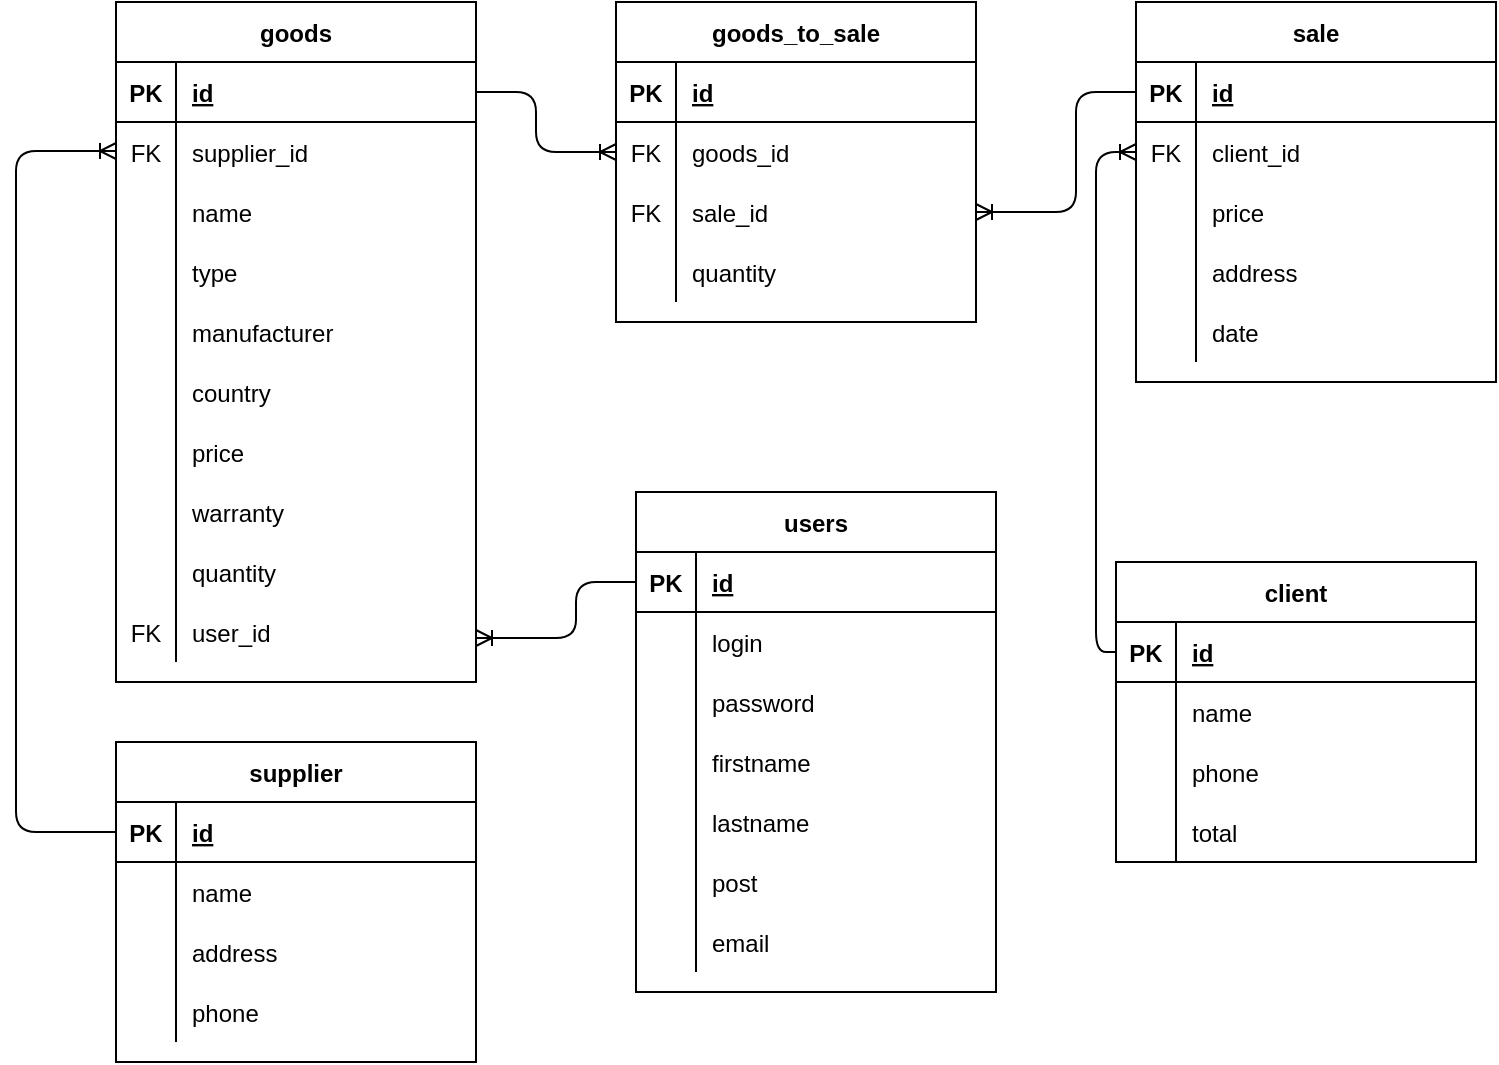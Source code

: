 <mxfile version="20.4.0" type="device" pages="6"><diagram id="ICk7buGUNCieSF2aAvr0" name="DB"><mxGraphModel dx="1422" dy="762" grid="1" gridSize="10" guides="1" tooltips="1" connect="1" arrows="1" fold="1" page="1" pageScale="1" pageWidth="827" pageHeight="1169" math="0" shadow="0"><root><mxCell id="0"/><mxCell id="1" parent="0"/><mxCell id="xMd_v9DYTii8uudwEX7f-30" value="supplier" style="shape=table;startSize=30;container=1;collapsible=1;childLayout=tableLayout;fixedRows=1;rowLines=0;fontStyle=1;align=center;resizeLast=1;" parent="1" vertex="1"><mxGeometry x="90" y="460" width="180" height="160" as="geometry"/></mxCell><mxCell id="xMd_v9DYTii8uudwEX7f-31" value="" style="shape=tableRow;horizontal=0;startSize=0;swimlaneHead=0;swimlaneBody=0;fillColor=none;collapsible=0;dropTarget=0;points=[[0,0.5],[1,0.5]];portConstraint=eastwest;top=0;left=0;right=0;bottom=1;" parent="xMd_v9DYTii8uudwEX7f-30" vertex="1"><mxGeometry y="30" width="180" height="30" as="geometry"/></mxCell><mxCell id="xMd_v9DYTii8uudwEX7f-32" value="PK" style="shape=partialRectangle;connectable=0;fillColor=none;top=0;left=0;bottom=0;right=0;fontStyle=1;overflow=hidden;" parent="xMd_v9DYTii8uudwEX7f-31" vertex="1"><mxGeometry width="30" height="30" as="geometry"><mxRectangle width="30" height="30" as="alternateBounds"/></mxGeometry></mxCell><mxCell id="xMd_v9DYTii8uudwEX7f-33" value="id" style="shape=partialRectangle;connectable=0;fillColor=none;top=0;left=0;bottom=0;right=0;align=left;spacingLeft=6;fontStyle=5;overflow=hidden;" parent="xMd_v9DYTii8uudwEX7f-31" vertex="1"><mxGeometry x="30" width="150" height="30" as="geometry"><mxRectangle width="150" height="30" as="alternateBounds"/></mxGeometry></mxCell><mxCell id="xMd_v9DYTii8uudwEX7f-34" value="" style="shape=tableRow;horizontal=0;startSize=0;swimlaneHead=0;swimlaneBody=0;fillColor=none;collapsible=0;dropTarget=0;points=[[0,0.5],[1,0.5]];portConstraint=eastwest;top=0;left=0;right=0;bottom=0;" parent="xMd_v9DYTii8uudwEX7f-30" vertex="1"><mxGeometry y="60" width="180" height="30" as="geometry"/></mxCell><mxCell id="xMd_v9DYTii8uudwEX7f-35" value="" style="shape=partialRectangle;connectable=0;fillColor=none;top=0;left=0;bottom=0;right=0;editable=1;overflow=hidden;" parent="xMd_v9DYTii8uudwEX7f-34" vertex="1"><mxGeometry width="30" height="30" as="geometry"><mxRectangle width="30" height="30" as="alternateBounds"/></mxGeometry></mxCell><mxCell id="xMd_v9DYTii8uudwEX7f-36" value="name" style="shape=partialRectangle;connectable=0;fillColor=none;top=0;left=0;bottom=0;right=0;align=left;spacingLeft=6;overflow=hidden;" parent="xMd_v9DYTii8uudwEX7f-34" vertex="1"><mxGeometry x="30" width="150" height="30" as="geometry"><mxRectangle width="150" height="30" as="alternateBounds"/></mxGeometry></mxCell><mxCell id="xMd_v9DYTii8uudwEX7f-37" value="" style="shape=tableRow;horizontal=0;startSize=0;swimlaneHead=0;swimlaneBody=0;fillColor=none;collapsible=0;dropTarget=0;points=[[0,0.5],[1,0.5]];portConstraint=eastwest;top=0;left=0;right=0;bottom=0;" parent="xMd_v9DYTii8uudwEX7f-30" vertex="1"><mxGeometry y="90" width="180" height="30" as="geometry"/></mxCell><mxCell id="xMd_v9DYTii8uudwEX7f-38" value="" style="shape=partialRectangle;connectable=0;fillColor=none;top=0;left=0;bottom=0;right=0;editable=1;overflow=hidden;" parent="xMd_v9DYTii8uudwEX7f-37" vertex="1"><mxGeometry width="30" height="30" as="geometry"><mxRectangle width="30" height="30" as="alternateBounds"/></mxGeometry></mxCell><mxCell id="xMd_v9DYTii8uudwEX7f-39" value="address" style="shape=partialRectangle;connectable=0;fillColor=none;top=0;left=0;bottom=0;right=0;align=left;spacingLeft=6;overflow=hidden;" parent="xMd_v9DYTii8uudwEX7f-37" vertex="1"><mxGeometry x="30" width="150" height="30" as="geometry"><mxRectangle width="150" height="30" as="alternateBounds"/></mxGeometry></mxCell><mxCell id="xMd_v9DYTii8uudwEX7f-40" value="" style="shape=tableRow;horizontal=0;startSize=0;swimlaneHead=0;swimlaneBody=0;fillColor=none;collapsible=0;dropTarget=0;points=[[0,0.5],[1,0.5]];portConstraint=eastwest;top=0;left=0;right=0;bottom=0;" parent="xMd_v9DYTii8uudwEX7f-30" vertex="1"><mxGeometry y="120" width="180" height="30" as="geometry"/></mxCell><mxCell id="xMd_v9DYTii8uudwEX7f-41" value="" style="shape=partialRectangle;connectable=0;fillColor=none;top=0;left=0;bottom=0;right=0;editable=1;overflow=hidden;" parent="xMd_v9DYTii8uudwEX7f-40" vertex="1"><mxGeometry width="30" height="30" as="geometry"><mxRectangle width="30" height="30" as="alternateBounds"/></mxGeometry></mxCell><mxCell id="xMd_v9DYTii8uudwEX7f-42" value="phone" style="shape=partialRectangle;connectable=0;fillColor=none;top=0;left=0;bottom=0;right=0;align=left;spacingLeft=6;overflow=hidden;" parent="xMd_v9DYTii8uudwEX7f-40" vertex="1"><mxGeometry x="30" width="150" height="30" as="geometry"><mxRectangle width="150" height="30" as="alternateBounds"/></mxGeometry></mxCell><mxCell id="xMd_v9DYTii8uudwEX7f-53" value="goods" style="shape=table;startSize=30;container=1;collapsible=1;childLayout=tableLayout;fixedRows=1;rowLines=0;fontStyle=1;align=center;resizeLast=1;" parent="1" vertex="1"><mxGeometry x="90" y="90" width="180" height="340" as="geometry"/></mxCell><mxCell id="xMd_v9DYTii8uudwEX7f-54" value="" style="shape=tableRow;horizontal=0;startSize=0;swimlaneHead=0;swimlaneBody=0;fillColor=none;collapsible=0;dropTarget=0;points=[[0,0.5],[1,0.5]];portConstraint=eastwest;top=0;left=0;right=0;bottom=1;" parent="xMd_v9DYTii8uudwEX7f-53" vertex="1"><mxGeometry y="30" width="180" height="30" as="geometry"/></mxCell><mxCell id="xMd_v9DYTii8uudwEX7f-55" value="PK" style="shape=partialRectangle;connectable=0;fillColor=none;top=0;left=0;bottom=0;right=0;fontStyle=1;overflow=hidden;" parent="xMd_v9DYTii8uudwEX7f-54" vertex="1"><mxGeometry width="30" height="30" as="geometry"><mxRectangle width="30" height="30" as="alternateBounds"/></mxGeometry></mxCell><mxCell id="xMd_v9DYTii8uudwEX7f-56" value="id" style="shape=partialRectangle;connectable=0;fillColor=none;top=0;left=0;bottom=0;right=0;align=left;spacingLeft=6;fontStyle=5;overflow=hidden;" parent="xMd_v9DYTii8uudwEX7f-54" vertex="1"><mxGeometry x="30" width="150" height="30" as="geometry"><mxRectangle width="150" height="30" as="alternateBounds"/></mxGeometry></mxCell><mxCell id="xMd_v9DYTii8uudwEX7f-143" value="" style="shape=tableRow;horizontal=0;startSize=0;swimlaneHead=0;swimlaneBody=0;fillColor=none;collapsible=0;dropTarget=0;points=[[0,0.5],[1,0.5]];portConstraint=eastwest;top=0;left=0;right=0;bottom=0;" parent="xMd_v9DYTii8uudwEX7f-53" vertex="1"><mxGeometry y="60" width="180" height="30" as="geometry"/></mxCell><mxCell id="xMd_v9DYTii8uudwEX7f-144" value="" style="shape=partialRectangle;connectable=0;fillColor=none;top=0;left=0;bottom=0;right=0;editable=1;overflow=hidden;" parent="xMd_v9DYTii8uudwEX7f-143" vertex="1"><mxGeometry width="30" height="30" as="geometry"><mxRectangle width="30" height="30" as="alternateBounds"/></mxGeometry></mxCell><mxCell id="xMd_v9DYTii8uudwEX7f-145" value="supplier_id" style="shape=partialRectangle;connectable=0;fillColor=none;top=0;left=0;bottom=0;right=0;align=left;spacingLeft=6;overflow=hidden;" parent="xMd_v9DYTii8uudwEX7f-143" vertex="1"><mxGeometry x="30" width="150" height="30" as="geometry"><mxRectangle width="150" height="30" as="alternateBounds"/></mxGeometry></mxCell><mxCell id="xMd_v9DYTii8uudwEX7f-57" value="" style="shape=tableRow;horizontal=0;startSize=0;swimlaneHead=0;swimlaneBody=0;fillColor=none;collapsible=0;dropTarget=0;points=[[0,0.5],[1,0.5]];portConstraint=eastwest;top=0;left=0;right=0;bottom=0;" parent="xMd_v9DYTii8uudwEX7f-53" vertex="1"><mxGeometry y="90" width="180" height="30" as="geometry"/></mxCell><mxCell id="xMd_v9DYTii8uudwEX7f-58" value="" style="shape=partialRectangle;connectable=0;fillColor=none;top=0;left=0;bottom=0;right=0;editable=1;overflow=hidden;" parent="xMd_v9DYTii8uudwEX7f-57" vertex="1"><mxGeometry width="30" height="30" as="geometry"><mxRectangle width="30" height="30" as="alternateBounds"/></mxGeometry></mxCell><mxCell id="xMd_v9DYTii8uudwEX7f-59" value="name" style="shape=partialRectangle;connectable=0;fillColor=none;top=0;left=0;bottom=0;right=0;align=left;spacingLeft=6;overflow=hidden;" parent="xMd_v9DYTii8uudwEX7f-57" vertex="1"><mxGeometry x="30" width="150" height="30" as="geometry"><mxRectangle width="150" height="30" as="alternateBounds"/></mxGeometry></mxCell><mxCell id="xMd_v9DYTii8uudwEX7f-60" value="" style="shape=tableRow;horizontal=0;startSize=0;swimlaneHead=0;swimlaneBody=0;fillColor=none;collapsible=0;dropTarget=0;points=[[0,0.5],[1,0.5]];portConstraint=eastwest;top=0;left=0;right=0;bottom=0;" parent="xMd_v9DYTii8uudwEX7f-53" vertex="1"><mxGeometry y="120" width="180" height="30" as="geometry"/></mxCell><mxCell id="xMd_v9DYTii8uudwEX7f-61" value="" style="shape=partialRectangle;connectable=0;fillColor=none;top=0;left=0;bottom=0;right=0;editable=1;overflow=hidden;" parent="xMd_v9DYTii8uudwEX7f-60" vertex="1"><mxGeometry width="30" height="30" as="geometry"><mxRectangle width="30" height="30" as="alternateBounds"/></mxGeometry></mxCell><mxCell id="xMd_v9DYTii8uudwEX7f-62" value="type" style="shape=partialRectangle;connectable=0;fillColor=none;top=0;left=0;bottom=0;right=0;align=left;spacingLeft=6;overflow=hidden;" parent="xMd_v9DYTii8uudwEX7f-60" vertex="1"><mxGeometry x="30" width="150" height="30" as="geometry"><mxRectangle width="150" height="30" as="alternateBounds"/></mxGeometry></mxCell><mxCell id="xMd_v9DYTii8uudwEX7f-63" value="" style="shape=tableRow;horizontal=0;startSize=0;swimlaneHead=0;swimlaneBody=0;fillColor=none;collapsible=0;dropTarget=0;points=[[0,0.5],[1,0.5]];portConstraint=eastwest;top=0;left=0;right=0;bottom=0;" parent="xMd_v9DYTii8uudwEX7f-53" vertex="1"><mxGeometry y="150" width="180" height="30" as="geometry"/></mxCell><mxCell id="xMd_v9DYTii8uudwEX7f-64" value="" style="shape=partialRectangle;connectable=0;fillColor=none;top=0;left=0;bottom=0;right=0;editable=1;overflow=hidden;" parent="xMd_v9DYTii8uudwEX7f-63" vertex="1"><mxGeometry width="30" height="30" as="geometry"><mxRectangle width="30" height="30" as="alternateBounds"/></mxGeometry></mxCell><mxCell id="xMd_v9DYTii8uudwEX7f-65" value="manufacturer" style="shape=partialRectangle;connectable=0;fillColor=none;top=0;left=0;bottom=0;right=0;align=left;spacingLeft=6;overflow=hidden;" parent="xMd_v9DYTii8uudwEX7f-63" vertex="1"><mxGeometry x="30" width="150" height="30" as="geometry"><mxRectangle width="150" height="30" as="alternateBounds"/></mxGeometry></mxCell><mxCell id="xMd_v9DYTii8uudwEX7f-131" value="" style="shape=tableRow;horizontal=0;startSize=0;swimlaneHead=0;swimlaneBody=0;fillColor=none;collapsible=0;dropTarget=0;points=[[0,0.5],[1,0.5]];portConstraint=eastwest;top=0;left=0;right=0;bottom=0;" parent="xMd_v9DYTii8uudwEX7f-53" vertex="1"><mxGeometry y="180" width="180" height="30" as="geometry"/></mxCell><mxCell id="xMd_v9DYTii8uudwEX7f-132" value="" style="shape=partialRectangle;connectable=0;fillColor=none;top=0;left=0;bottom=0;right=0;editable=1;overflow=hidden;" parent="xMd_v9DYTii8uudwEX7f-131" vertex="1"><mxGeometry width="30" height="30" as="geometry"><mxRectangle width="30" height="30" as="alternateBounds"/></mxGeometry></mxCell><mxCell id="xMd_v9DYTii8uudwEX7f-133" value="country" style="shape=partialRectangle;connectable=0;fillColor=none;top=0;left=0;bottom=0;right=0;align=left;spacingLeft=6;overflow=hidden;" parent="xMd_v9DYTii8uudwEX7f-131" vertex="1"><mxGeometry x="30" width="150" height="30" as="geometry"><mxRectangle width="150" height="30" as="alternateBounds"/></mxGeometry></mxCell><mxCell id="xMd_v9DYTii8uudwEX7f-134" value="" style="shape=tableRow;horizontal=0;startSize=0;swimlaneHead=0;swimlaneBody=0;fillColor=none;collapsible=0;dropTarget=0;points=[[0,0.5],[1,0.5]];portConstraint=eastwest;top=0;left=0;right=0;bottom=0;" parent="xMd_v9DYTii8uudwEX7f-53" vertex="1"><mxGeometry y="210" width="180" height="30" as="geometry"/></mxCell><mxCell id="xMd_v9DYTii8uudwEX7f-135" value="" style="shape=partialRectangle;connectable=0;fillColor=none;top=0;left=0;bottom=0;right=0;editable=1;overflow=hidden;" parent="xMd_v9DYTii8uudwEX7f-134" vertex="1"><mxGeometry width="30" height="30" as="geometry"><mxRectangle width="30" height="30" as="alternateBounds"/></mxGeometry></mxCell><mxCell id="xMd_v9DYTii8uudwEX7f-136" value="price" style="shape=partialRectangle;connectable=0;fillColor=none;top=0;left=0;bottom=0;right=0;align=left;spacingLeft=6;overflow=hidden;" parent="xMd_v9DYTii8uudwEX7f-134" vertex="1"><mxGeometry x="30" width="150" height="30" as="geometry"><mxRectangle width="150" height="30" as="alternateBounds"/></mxGeometry></mxCell><mxCell id="xMd_v9DYTii8uudwEX7f-137" value="" style="shape=tableRow;horizontal=0;startSize=0;swimlaneHead=0;swimlaneBody=0;fillColor=none;collapsible=0;dropTarget=0;points=[[0,0.5],[1,0.5]];portConstraint=eastwest;top=0;left=0;right=0;bottom=0;" parent="xMd_v9DYTii8uudwEX7f-53" vertex="1"><mxGeometry y="240" width="180" height="30" as="geometry"/></mxCell><mxCell id="xMd_v9DYTii8uudwEX7f-138" value="" style="shape=partialRectangle;connectable=0;fillColor=none;top=0;left=0;bottom=0;right=0;editable=1;overflow=hidden;" parent="xMd_v9DYTii8uudwEX7f-137" vertex="1"><mxGeometry width="30" height="30" as="geometry"><mxRectangle width="30" height="30" as="alternateBounds"/></mxGeometry></mxCell><mxCell id="xMd_v9DYTii8uudwEX7f-139" value="warranty" style="shape=partialRectangle;connectable=0;fillColor=none;top=0;left=0;bottom=0;right=0;align=left;spacingLeft=6;overflow=hidden;" parent="xMd_v9DYTii8uudwEX7f-137" vertex="1"><mxGeometry x="30" width="150" height="30" as="geometry"><mxRectangle width="150" height="30" as="alternateBounds"/></mxGeometry></mxCell><mxCell id="xMd_v9DYTii8uudwEX7f-140" value="" style="shape=tableRow;horizontal=0;startSize=0;swimlaneHead=0;swimlaneBody=0;fillColor=none;collapsible=0;dropTarget=0;points=[[0,0.5],[1,0.5]];portConstraint=eastwest;top=0;left=0;right=0;bottom=0;" parent="xMd_v9DYTii8uudwEX7f-53" vertex="1"><mxGeometry y="270" width="180" height="30" as="geometry"/></mxCell><mxCell id="xMd_v9DYTii8uudwEX7f-141" value="" style="shape=partialRectangle;connectable=0;fillColor=none;top=0;left=0;bottom=0;right=0;editable=1;overflow=hidden;" parent="xMd_v9DYTii8uudwEX7f-140" vertex="1"><mxGeometry width="30" height="30" as="geometry"><mxRectangle width="30" height="30" as="alternateBounds"/></mxGeometry></mxCell><mxCell id="xMd_v9DYTii8uudwEX7f-142" value="quantity" style="shape=partialRectangle;connectable=0;fillColor=none;top=0;left=0;bottom=0;right=0;align=left;spacingLeft=6;overflow=hidden;" parent="xMd_v9DYTii8uudwEX7f-140" vertex="1"><mxGeometry x="30" width="150" height="30" as="geometry"><mxRectangle width="150" height="30" as="alternateBounds"/></mxGeometry></mxCell><mxCell id="xMd_v9DYTii8uudwEX7f-168" value="" style="shape=tableRow;horizontal=0;startSize=0;swimlaneHead=0;swimlaneBody=0;fillColor=none;collapsible=0;dropTarget=0;points=[[0,0.5],[1,0.5]];portConstraint=eastwest;top=0;left=0;right=0;bottom=0;" parent="xMd_v9DYTii8uudwEX7f-53" vertex="1"><mxGeometry y="300" width="180" height="30" as="geometry"/></mxCell><mxCell id="xMd_v9DYTii8uudwEX7f-169" value="" style="shape=partialRectangle;connectable=0;fillColor=none;top=0;left=0;bottom=0;right=0;editable=1;overflow=hidden;" parent="xMd_v9DYTii8uudwEX7f-168" vertex="1"><mxGeometry width="30" height="30" as="geometry"><mxRectangle width="30" height="30" as="alternateBounds"/></mxGeometry></mxCell><mxCell id="xMd_v9DYTii8uudwEX7f-170" value="user_id" style="shape=partialRectangle;connectable=0;fillColor=none;top=0;left=0;bottom=0;right=0;align=left;spacingLeft=6;overflow=hidden;" parent="xMd_v9DYTii8uudwEX7f-168" vertex="1"><mxGeometry x="30" width="150" height="30" as="geometry"><mxRectangle width="150" height="30" as="alternateBounds"/></mxGeometry></mxCell><mxCell id="xMd_v9DYTii8uudwEX7f-66" value="users" style="shape=table;startSize=30;container=1;collapsible=1;childLayout=tableLayout;fixedRows=1;rowLines=0;fontStyle=1;align=center;resizeLast=1;" parent="1" vertex="1"><mxGeometry x="350" y="335" width="180" height="250" as="geometry"/></mxCell><mxCell id="xMd_v9DYTii8uudwEX7f-67" value="" style="shape=tableRow;horizontal=0;startSize=0;swimlaneHead=0;swimlaneBody=0;fillColor=none;collapsible=0;dropTarget=0;points=[[0,0.5],[1,0.5]];portConstraint=eastwest;top=0;left=0;right=0;bottom=1;" parent="xMd_v9DYTii8uudwEX7f-66" vertex="1"><mxGeometry y="30" width="180" height="30" as="geometry"/></mxCell><mxCell id="xMd_v9DYTii8uudwEX7f-68" value="PK" style="shape=partialRectangle;connectable=0;fillColor=none;top=0;left=0;bottom=0;right=0;fontStyle=1;overflow=hidden;" parent="xMd_v9DYTii8uudwEX7f-67" vertex="1"><mxGeometry width="30" height="30" as="geometry"><mxRectangle width="30" height="30" as="alternateBounds"/></mxGeometry></mxCell><mxCell id="xMd_v9DYTii8uudwEX7f-69" value="id" style="shape=partialRectangle;connectable=0;fillColor=none;top=0;left=0;bottom=0;right=0;align=left;spacingLeft=6;fontStyle=5;overflow=hidden;" parent="xMd_v9DYTii8uudwEX7f-67" vertex="1"><mxGeometry x="30" width="150" height="30" as="geometry"><mxRectangle width="150" height="30" as="alternateBounds"/></mxGeometry></mxCell><mxCell id="xMd_v9DYTii8uudwEX7f-70" value="" style="shape=tableRow;horizontal=0;startSize=0;swimlaneHead=0;swimlaneBody=0;fillColor=none;collapsible=0;dropTarget=0;points=[[0,0.5],[1,0.5]];portConstraint=eastwest;top=0;left=0;right=0;bottom=0;" parent="xMd_v9DYTii8uudwEX7f-66" vertex="1"><mxGeometry y="60" width="180" height="30" as="geometry"/></mxCell><mxCell id="xMd_v9DYTii8uudwEX7f-71" value="" style="shape=partialRectangle;connectable=0;fillColor=none;top=0;left=0;bottom=0;right=0;editable=1;overflow=hidden;" parent="xMd_v9DYTii8uudwEX7f-70" vertex="1"><mxGeometry width="30" height="30" as="geometry"><mxRectangle width="30" height="30" as="alternateBounds"/></mxGeometry></mxCell><mxCell id="xMd_v9DYTii8uudwEX7f-72" value="login" style="shape=partialRectangle;connectable=0;fillColor=none;top=0;left=0;bottom=0;right=0;align=left;spacingLeft=6;overflow=hidden;" parent="xMd_v9DYTii8uudwEX7f-70" vertex="1"><mxGeometry x="30" width="150" height="30" as="geometry"><mxRectangle width="150" height="30" as="alternateBounds"/></mxGeometry></mxCell><mxCell id="xMd_v9DYTii8uudwEX7f-73" value="" style="shape=tableRow;horizontal=0;startSize=0;swimlaneHead=0;swimlaneBody=0;fillColor=none;collapsible=0;dropTarget=0;points=[[0,0.5],[1,0.5]];portConstraint=eastwest;top=0;left=0;right=0;bottom=0;" parent="xMd_v9DYTii8uudwEX7f-66" vertex="1"><mxGeometry y="90" width="180" height="30" as="geometry"/></mxCell><mxCell id="xMd_v9DYTii8uudwEX7f-74" value="" style="shape=partialRectangle;connectable=0;fillColor=none;top=0;left=0;bottom=0;right=0;editable=1;overflow=hidden;" parent="xMd_v9DYTii8uudwEX7f-73" vertex="1"><mxGeometry width="30" height="30" as="geometry"><mxRectangle width="30" height="30" as="alternateBounds"/></mxGeometry></mxCell><mxCell id="xMd_v9DYTii8uudwEX7f-75" value="password" style="shape=partialRectangle;connectable=0;fillColor=none;top=0;left=0;bottom=0;right=0;align=left;spacingLeft=6;overflow=hidden;" parent="xMd_v9DYTii8uudwEX7f-73" vertex="1"><mxGeometry x="30" width="150" height="30" as="geometry"><mxRectangle width="150" height="30" as="alternateBounds"/></mxGeometry></mxCell><mxCell id="xMd_v9DYTii8uudwEX7f-76" value="" style="shape=tableRow;horizontal=0;startSize=0;swimlaneHead=0;swimlaneBody=0;fillColor=none;collapsible=0;dropTarget=0;points=[[0,0.5],[1,0.5]];portConstraint=eastwest;top=0;left=0;right=0;bottom=0;" parent="xMd_v9DYTii8uudwEX7f-66" vertex="1"><mxGeometry y="120" width="180" height="30" as="geometry"/></mxCell><mxCell id="xMd_v9DYTii8uudwEX7f-77" value="" style="shape=partialRectangle;connectable=0;fillColor=none;top=0;left=0;bottom=0;right=0;editable=1;overflow=hidden;" parent="xMd_v9DYTii8uudwEX7f-76" vertex="1"><mxGeometry width="30" height="30" as="geometry"><mxRectangle width="30" height="30" as="alternateBounds"/></mxGeometry></mxCell><mxCell id="xMd_v9DYTii8uudwEX7f-78" value="firstname" style="shape=partialRectangle;connectable=0;fillColor=none;top=0;left=0;bottom=0;right=0;align=left;spacingLeft=6;overflow=hidden;" parent="xMd_v9DYTii8uudwEX7f-76" vertex="1"><mxGeometry x="30" width="150" height="30" as="geometry"><mxRectangle width="150" height="30" as="alternateBounds"/></mxGeometry></mxCell><mxCell id="xMd_v9DYTii8uudwEX7f-153" value="" style="shape=tableRow;horizontal=0;startSize=0;swimlaneHead=0;swimlaneBody=0;fillColor=none;collapsible=0;dropTarget=0;points=[[0,0.5],[1,0.5]];portConstraint=eastwest;top=0;left=0;right=0;bottom=0;" parent="xMd_v9DYTii8uudwEX7f-66" vertex="1"><mxGeometry y="150" width="180" height="30" as="geometry"/></mxCell><mxCell id="xMd_v9DYTii8uudwEX7f-154" value="" style="shape=partialRectangle;connectable=0;fillColor=none;top=0;left=0;bottom=0;right=0;editable=1;overflow=hidden;" parent="xMd_v9DYTii8uudwEX7f-153" vertex="1"><mxGeometry width="30" height="30" as="geometry"><mxRectangle width="30" height="30" as="alternateBounds"/></mxGeometry></mxCell><mxCell id="xMd_v9DYTii8uudwEX7f-155" value="lastname" style="shape=partialRectangle;connectable=0;fillColor=none;top=0;left=0;bottom=0;right=0;align=left;spacingLeft=6;overflow=hidden;" parent="xMd_v9DYTii8uudwEX7f-153" vertex="1"><mxGeometry x="30" width="150" height="30" as="geometry"><mxRectangle width="150" height="30" as="alternateBounds"/></mxGeometry></mxCell><mxCell id="xMd_v9DYTii8uudwEX7f-156" value="" style="shape=tableRow;horizontal=0;startSize=0;swimlaneHead=0;swimlaneBody=0;fillColor=none;collapsible=0;dropTarget=0;points=[[0,0.5],[1,0.5]];portConstraint=eastwest;top=0;left=0;right=0;bottom=0;" parent="xMd_v9DYTii8uudwEX7f-66" vertex="1"><mxGeometry y="180" width="180" height="30" as="geometry"/></mxCell><mxCell id="xMd_v9DYTii8uudwEX7f-157" value="" style="shape=partialRectangle;connectable=0;fillColor=none;top=0;left=0;bottom=0;right=0;editable=1;overflow=hidden;" parent="xMd_v9DYTii8uudwEX7f-156" vertex="1"><mxGeometry width="30" height="30" as="geometry"><mxRectangle width="30" height="30" as="alternateBounds"/></mxGeometry></mxCell><mxCell id="xMd_v9DYTii8uudwEX7f-158" value="post" style="shape=partialRectangle;connectable=0;fillColor=none;top=0;left=0;bottom=0;right=0;align=left;spacingLeft=6;overflow=hidden;" parent="xMd_v9DYTii8uudwEX7f-156" vertex="1"><mxGeometry x="30" width="150" height="30" as="geometry"><mxRectangle width="150" height="30" as="alternateBounds"/></mxGeometry></mxCell><mxCell id="xMd_v9DYTii8uudwEX7f-159" value="" style="shape=tableRow;horizontal=0;startSize=0;swimlaneHead=0;swimlaneBody=0;fillColor=none;collapsible=0;dropTarget=0;points=[[0,0.5],[1,0.5]];portConstraint=eastwest;top=0;left=0;right=0;bottom=0;" parent="xMd_v9DYTii8uudwEX7f-66" vertex="1"><mxGeometry y="210" width="180" height="30" as="geometry"/></mxCell><mxCell id="xMd_v9DYTii8uudwEX7f-160" value="" style="shape=partialRectangle;connectable=0;fillColor=none;top=0;left=0;bottom=0;right=0;editable=1;overflow=hidden;" parent="xMd_v9DYTii8uudwEX7f-159" vertex="1"><mxGeometry width="30" height="30" as="geometry"><mxRectangle width="30" height="30" as="alternateBounds"/></mxGeometry></mxCell><mxCell id="xMd_v9DYTii8uudwEX7f-161" value="email" style="shape=partialRectangle;connectable=0;fillColor=none;top=0;left=0;bottom=0;right=0;align=left;spacingLeft=6;overflow=hidden;" parent="xMd_v9DYTii8uudwEX7f-159" vertex="1"><mxGeometry x="30" width="150" height="30" as="geometry"><mxRectangle width="150" height="30" as="alternateBounds"/></mxGeometry></mxCell><mxCell id="xMd_v9DYTii8uudwEX7f-92" value="goods_to_sale" style="shape=table;startSize=30;container=1;collapsible=1;childLayout=tableLayout;fixedRows=1;rowLines=0;fontStyle=1;align=center;resizeLast=1;" parent="1" vertex="1"><mxGeometry x="340" y="90" width="180" height="160" as="geometry"/></mxCell><mxCell id="xMd_v9DYTii8uudwEX7f-93" value="" style="shape=tableRow;horizontal=0;startSize=0;swimlaneHead=0;swimlaneBody=0;fillColor=none;collapsible=0;dropTarget=0;points=[[0,0.5],[1,0.5]];portConstraint=eastwest;top=0;left=0;right=0;bottom=1;" parent="xMd_v9DYTii8uudwEX7f-92" vertex="1"><mxGeometry y="30" width="180" height="30" as="geometry"/></mxCell><mxCell id="xMd_v9DYTii8uudwEX7f-94" value="PK" style="shape=partialRectangle;connectable=0;fillColor=none;top=0;left=0;bottom=0;right=0;fontStyle=1;overflow=hidden;" parent="xMd_v9DYTii8uudwEX7f-93" vertex="1"><mxGeometry width="30" height="30" as="geometry"><mxRectangle width="30" height="30" as="alternateBounds"/></mxGeometry></mxCell><mxCell id="xMd_v9DYTii8uudwEX7f-95" value="id" style="shape=partialRectangle;connectable=0;fillColor=none;top=0;left=0;bottom=0;right=0;align=left;spacingLeft=6;fontStyle=5;overflow=hidden;" parent="xMd_v9DYTii8uudwEX7f-93" vertex="1"><mxGeometry x="30" width="150" height="30" as="geometry"><mxRectangle width="150" height="30" as="alternateBounds"/></mxGeometry></mxCell><mxCell id="xMd_v9DYTii8uudwEX7f-96" value="" style="shape=tableRow;horizontal=0;startSize=0;swimlaneHead=0;swimlaneBody=0;fillColor=none;collapsible=0;dropTarget=0;points=[[0,0.5],[1,0.5]];portConstraint=eastwest;top=0;left=0;right=0;bottom=0;" parent="xMd_v9DYTii8uudwEX7f-92" vertex="1"><mxGeometry y="60" width="180" height="30" as="geometry"/></mxCell><mxCell id="xMd_v9DYTii8uudwEX7f-97" value="" style="shape=partialRectangle;connectable=0;fillColor=none;top=0;left=0;bottom=0;right=0;editable=1;overflow=hidden;" parent="xMd_v9DYTii8uudwEX7f-96" vertex="1"><mxGeometry width="30" height="30" as="geometry"><mxRectangle width="30" height="30" as="alternateBounds"/></mxGeometry></mxCell><mxCell id="xMd_v9DYTii8uudwEX7f-98" value="goods_id" style="shape=partialRectangle;connectable=0;fillColor=none;top=0;left=0;bottom=0;right=0;align=left;spacingLeft=6;overflow=hidden;" parent="xMd_v9DYTii8uudwEX7f-96" vertex="1"><mxGeometry x="30" width="150" height="30" as="geometry"><mxRectangle width="150" height="30" as="alternateBounds"/></mxGeometry></mxCell><mxCell id="xMd_v9DYTii8uudwEX7f-99" value="" style="shape=tableRow;horizontal=0;startSize=0;swimlaneHead=0;swimlaneBody=0;fillColor=none;collapsible=0;dropTarget=0;points=[[0,0.5],[1,0.5]];portConstraint=eastwest;top=0;left=0;right=0;bottom=0;" parent="xMd_v9DYTii8uudwEX7f-92" vertex="1"><mxGeometry y="90" width="180" height="30" as="geometry"/></mxCell><mxCell id="xMd_v9DYTii8uudwEX7f-100" value="" style="shape=partialRectangle;connectable=0;fillColor=none;top=0;left=0;bottom=0;right=0;editable=1;overflow=hidden;" parent="xMd_v9DYTii8uudwEX7f-99" vertex="1"><mxGeometry width="30" height="30" as="geometry"><mxRectangle width="30" height="30" as="alternateBounds"/></mxGeometry></mxCell><mxCell id="xMd_v9DYTii8uudwEX7f-101" value="sale_id" style="shape=partialRectangle;connectable=0;fillColor=none;top=0;left=0;bottom=0;right=0;align=left;spacingLeft=6;overflow=hidden;" parent="xMd_v9DYTii8uudwEX7f-99" vertex="1"><mxGeometry x="30" width="150" height="30" as="geometry"><mxRectangle width="150" height="30" as="alternateBounds"/></mxGeometry></mxCell><mxCell id="xMd_v9DYTii8uudwEX7f-102" value="" style="shape=tableRow;horizontal=0;startSize=0;swimlaneHead=0;swimlaneBody=0;fillColor=none;collapsible=0;dropTarget=0;points=[[0,0.5],[1,0.5]];portConstraint=eastwest;top=0;left=0;right=0;bottom=0;" parent="xMd_v9DYTii8uudwEX7f-92" vertex="1"><mxGeometry y="120" width="180" height="30" as="geometry"/></mxCell><mxCell id="xMd_v9DYTii8uudwEX7f-103" value="" style="shape=partialRectangle;connectable=0;fillColor=none;top=0;left=0;bottom=0;right=0;editable=1;overflow=hidden;" parent="xMd_v9DYTii8uudwEX7f-102" vertex="1"><mxGeometry width="30" height="30" as="geometry"><mxRectangle width="30" height="30" as="alternateBounds"/></mxGeometry></mxCell><mxCell id="xMd_v9DYTii8uudwEX7f-104" value="quantity" style="shape=partialRectangle;connectable=0;fillColor=none;top=0;left=0;bottom=0;right=0;align=left;spacingLeft=6;overflow=hidden;" parent="xMd_v9DYTii8uudwEX7f-102" vertex="1"><mxGeometry x="30" width="150" height="30" as="geometry"><mxRectangle width="150" height="30" as="alternateBounds"/></mxGeometry></mxCell><mxCell id="xMd_v9DYTii8uudwEX7f-105" value="client" style="shape=table;startSize=30;container=1;collapsible=1;childLayout=tableLayout;fixedRows=1;rowLines=0;fontStyle=1;align=center;resizeLast=1;" parent="1" vertex="1"><mxGeometry x="590" y="370" width="180" height="150" as="geometry"/></mxCell><mxCell id="xMd_v9DYTii8uudwEX7f-106" value="" style="shape=tableRow;horizontal=0;startSize=0;swimlaneHead=0;swimlaneBody=0;fillColor=none;collapsible=0;dropTarget=0;points=[[0,0.5],[1,0.5]];portConstraint=eastwest;top=0;left=0;right=0;bottom=1;" parent="xMd_v9DYTii8uudwEX7f-105" vertex="1"><mxGeometry y="30" width="180" height="30" as="geometry"/></mxCell><mxCell id="xMd_v9DYTii8uudwEX7f-107" value="PK" style="shape=partialRectangle;connectable=0;fillColor=none;top=0;left=0;bottom=0;right=0;fontStyle=1;overflow=hidden;" parent="xMd_v9DYTii8uudwEX7f-106" vertex="1"><mxGeometry width="30" height="30" as="geometry"><mxRectangle width="30" height="30" as="alternateBounds"/></mxGeometry></mxCell><mxCell id="xMd_v9DYTii8uudwEX7f-108" value="id" style="shape=partialRectangle;connectable=0;fillColor=none;top=0;left=0;bottom=0;right=0;align=left;spacingLeft=6;fontStyle=5;overflow=hidden;" parent="xMd_v9DYTii8uudwEX7f-106" vertex="1"><mxGeometry x="30" width="150" height="30" as="geometry"><mxRectangle width="150" height="30" as="alternateBounds"/></mxGeometry></mxCell><mxCell id="xMd_v9DYTii8uudwEX7f-109" value="" style="shape=tableRow;horizontal=0;startSize=0;swimlaneHead=0;swimlaneBody=0;fillColor=none;collapsible=0;dropTarget=0;points=[[0,0.5],[1,0.5]];portConstraint=eastwest;top=0;left=0;right=0;bottom=0;" parent="xMd_v9DYTii8uudwEX7f-105" vertex="1"><mxGeometry y="60" width="180" height="30" as="geometry"/></mxCell><mxCell id="xMd_v9DYTii8uudwEX7f-110" value="" style="shape=partialRectangle;connectable=0;fillColor=none;top=0;left=0;bottom=0;right=0;editable=1;overflow=hidden;" parent="xMd_v9DYTii8uudwEX7f-109" vertex="1"><mxGeometry width="30" height="30" as="geometry"><mxRectangle width="30" height="30" as="alternateBounds"/></mxGeometry></mxCell><mxCell id="xMd_v9DYTii8uudwEX7f-111" value="name" style="shape=partialRectangle;connectable=0;fillColor=none;top=0;left=0;bottom=0;right=0;align=left;spacingLeft=6;overflow=hidden;" parent="xMd_v9DYTii8uudwEX7f-109" vertex="1"><mxGeometry x="30" width="150" height="30" as="geometry"><mxRectangle width="150" height="30" as="alternateBounds"/></mxGeometry></mxCell><mxCell id="xMd_v9DYTii8uudwEX7f-112" value="" style="shape=tableRow;horizontal=0;startSize=0;swimlaneHead=0;swimlaneBody=0;fillColor=none;collapsible=0;dropTarget=0;points=[[0,0.5],[1,0.5]];portConstraint=eastwest;top=0;left=0;right=0;bottom=0;" parent="xMd_v9DYTii8uudwEX7f-105" vertex="1"><mxGeometry y="90" width="180" height="30" as="geometry"/></mxCell><mxCell id="xMd_v9DYTii8uudwEX7f-113" value="" style="shape=partialRectangle;connectable=0;fillColor=none;top=0;left=0;bottom=0;right=0;editable=1;overflow=hidden;" parent="xMd_v9DYTii8uudwEX7f-112" vertex="1"><mxGeometry width="30" height="30" as="geometry"><mxRectangle width="30" height="30" as="alternateBounds"/></mxGeometry></mxCell><mxCell id="xMd_v9DYTii8uudwEX7f-114" value="phone" style="shape=partialRectangle;connectable=0;fillColor=none;top=0;left=0;bottom=0;right=0;align=left;spacingLeft=6;overflow=hidden;" parent="xMd_v9DYTii8uudwEX7f-112" vertex="1"><mxGeometry x="30" width="150" height="30" as="geometry"><mxRectangle width="150" height="30" as="alternateBounds"/></mxGeometry></mxCell><mxCell id="xMd_v9DYTii8uudwEX7f-115" value="" style="shape=tableRow;horizontal=0;startSize=0;swimlaneHead=0;swimlaneBody=0;fillColor=none;collapsible=0;dropTarget=0;points=[[0,0.5],[1,0.5]];portConstraint=eastwest;top=0;left=0;right=0;bottom=0;" parent="xMd_v9DYTii8uudwEX7f-105" vertex="1"><mxGeometry y="120" width="180" height="30" as="geometry"/></mxCell><mxCell id="xMd_v9DYTii8uudwEX7f-116" value="" style="shape=partialRectangle;connectable=0;fillColor=none;top=0;left=0;bottom=0;right=0;editable=1;overflow=hidden;" parent="xMd_v9DYTii8uudwEX7f-115" vertex="1"><mxGeometry width="30" height="30" as="geometry"><mxRectangle width="30" height="30" as="alternateBounds"/></mxGeometry></mxCell><mxCell id="xMd_v9DYTii8uudwEX7f-117" value="total" style="shape=partialRectangle;connectable=0;fillColor=none;top=0;left=0;bottom=0;right=0;align=left;spacingLeft=6;overflow=hidden;" parent="xMd_v9DYTii8uudwEX7f-115" vertex="1"><mxGeometry x="30" width="150" height="30" as="geometry"><mxRectangle width="150" height="30" as="alternateBounds"/></mxGeometry></mxCell><mxCell id="xMd_v9DYTii8uudwEX7f-118" value="sale" style="shape=table;startSize=30;container=1;collapsible=1;childLayout=tableLayout;fixedRows=1;rowLines=0;fontStyle=1;align=center;resizeLast=1;" parent="1" vertex="1"><mxGeometry x="600" y="90" width="180" height="190" as="geometry"/></mxCell><mxCell id="xMd_v9DYTii8uudwEX7f-119" value="" style="shape=tableRow;horizontal=0;startSize=0;swimlaneHead=0;swimlaneBody=0;fillColor=none;collapsible=0;dropTarget=0;points=[[0,0.5],[1,0.5]];portConstraint=eastwest;top=0;left=0;right=0;bottom=1;" parent="xMd_v9DYTii8uudwEX7f-118" vertex="1"><mxGeometry y="30" width="180" height="30" as="geometry"/></mxCell><mxCell id="xMd_v9DYTii8uudwEX7f-120" value="PK" style="shape=partialRectangle;connectable=0;fillColor=none;top=0;left=0;bottom=0;right=0;fontStyle=1;overflow=hidden;" parent="xMd_v9DYTii8uudwEX7f-119" vertex="1"><mxGeometry width="30" height="30" as="geometry"><mxRectangle width="30" height="30" as="alternateBounds"/></mxGeometry></mxCell><mxCell id="xMd_v9DYTii8uudwEX7f-121" value="id" style="shape=partialRectangle;connectable=0;fillColor=none;top=0;left=0;bottom=0;right=0;align=left;spacingLeft=6;fontStyle=5;overflow=hidden;" parent="xMd_v9DYTii8uudwEX7f-119" vertex="1"><mxGeometry x="30" width="150" height="30" as="geometry"><mxRectangle width="150" height="30" as="alternateBounds"/></mxGeometry></mxCell><mxCell id="xMd_v9DYTii8uudwEX7f-122" value="" style="shape=tableRow;horizontal=0;startSize=0;swimlaneHead=0;swimlaneBody=0;fillColor=none;collapsible=0;dropTarget=0;points=[[0,0.5],[1,0.5]];portConstraint=eastwest;top=0;left=0;right=0;bottom=0;" parent="xMd_v9DYTii8uudwEX7f-118" vertex="1"><mxGeometry y="60" width="180" height="30" as="geometry"/></mxCell><mxCell id="xMd_v9DYTii8uudwEX7f-123" value="" style="shape=partialRectangle;connectable=0;fillColor=none;top=0;left=0;bottom=0;right=0;editable=1;overflow=hidden;" parent="xMd_v9DYTii8uudwEX7f-122" vertex="1"><mxGeometry width="30" height="30" as="geometry"><mxRectangle width="30" height="30" as="alternateBounds"/></mxGeometry></mxCell><mxCell id="xMd_v9DYTii8uudwEX7f-124" value="client_id" style="shape=partialRectangle;connectable=0;fillColor=none;top=0;left=0;bottom=0;right=0;align=left;spacingLeft=6;overflow=hidden;" parent="xMd_v9DYTii8uudwEX7f-122" vertex="1"><mxGeometry x="30" width="150" height="30" as="geometry"><mxRectangle width="150" height="30" as="alternateBounds"/></mxGeometry></mxCell><mxCell id="xMd_v9DYTii8uudwEX7f-125" value="" style="shape=tableRow;horizontal=0;startSize=0;swimlaneHead=0;swimlaneBody=0;fillColor=none;collapsible=0;dropTarget=0;points=[[0,0.5],[1,0.5]];portConstraint=eastwest;top=0;left=0;right=0;bottom=0;" parent="xMd_v9DYTii8uudwEX7f-118" vertex="1"><mxGeometry y="90" width="180" height="30" as="geometry"/></mxCell><mxCell id="xMd_v9DYTii8uudwEX7f-126" value="" style="shape=partialRectangle;connectable=0;fillColor=none;top=0;left=0;bottom=0;right=0;editable=1;overflow=hidden;" parent="xMd_v9DYTii8uudwEX7f-125" vertex="1"><mxGeometry width="30" height="30" as="geometry"><mxRectangle width="30" height="30" as="alternateBounds"/></mxGeometry></mxCell><mxCell id="xMd_v9DYTii8uudwEX7f-127" value="price" style="shape=partialRectangle;connectable=0;fillColor=none;top=0;left=0;bottom=0;right=0;align=left;spacingLeft=6;overflow=hidden;" parent="xMd_v9DYTii8uudwEX7f-125" vertex="1"><mxGeometry x="30" width="150" height="30" as="geometry"><mxRectangle width="150" height="30" as="alternateBounds"/></mxGeometry></mxCell><mxCell id="xMd_v9DYTii8uudwEX7f-128" value="" style="shape=tableRow;horizontal=0;startSize=0;swimlaneHead=0;swimlaneBody=0;fillColor=none;collapsible=0;dropTarget=0;points=[[0,0.5],[1,0.5]];portConstraint=eastwest;top=0;left=0;right=0;bottom=0;" parent="xMd_v9DYTii8uudwEX7f-118" vertex="1"><mxGeometry y="120" width="180" height="30" as="geometry"/></mxCell><mxCell id="xMd_v9DYTii8uudwEX7f-129" value="" style="shape=partialRectangle;connectable=0;fillColor=none;top=0;left=0;bottom=0;right=0;editable=1;overflow=hidden;" parent="xMd_v9DYTii8uudwEX7f-128" vertex="1"><mxGeometry width="30" height="30" as="geometry"><mxRectangle width="30" height="30" as="alternateBounds"/></mxGeometry></mxCell><mxCell id="xMd_v9DYTii8uudwEX7f-130" value="address" style="shape=partialRectangle;connectable=0;fillColor=none;top=0;left=0;bottom=0;right=0;align=left;spacingLeft=6;overflow=hidden;" parent="xMd_v9DYTii8uudwEX7f-128" vertex="1"><mxGeometry x="30" width="150" height="30" as="geometry"><mxRectangle width="150" height="30" as="alternateBounds"/></mxGeometry></mxCell><mxCell id="xMd_v9DYTii8uudwEX7f-147" value="" style="shape=tableRow;horizontal=0;startSize=0;swimlaneHead=0;swimlaneBody=0;fillColor=none;collapsible=0;dropTarget=0;points=[[0,0.5],[1,0.5]];portConstraint=eastwest;top=0;left=0;right=0;bottom=0;" parent="xMd_v9DYTii8uudwEX7f-118" vertex="1"><mxGeometry y="150" width="180" height="30" as="geometry"/></mxCell><mxCell id="xMd_v9DYTii8uudwEX7f-148" value="" style="shape=partialRectangle;connectable=0;fillColor=none;top=0;left=0;bottom=0;right=0;editable=1;overflow=hidden;" parent="xMd_v9DYTii8uudwEX7f-147" vertex="1"><mxGeometry width="30" height="30" as="geometry"><mxRectangle width="30" height="30" as="alternateBounds"/></mxGeometry></mxCell><mxCell id="xMd_v9DYTii8uudwEX7f-149" value="date" style="shape=partialRectangle;connectable=0;fillColor=none;top=0;left=0;bottom=0;right=0;align=left;spacingLeft=6;overflow=hidden;" parent="xMd_v9DYTii8uudwEX7f-147" vertex="1"><mxGeometry x="30" width="150" height="30" as="geometry"><mxRectangle width="150" height="30" as="alternateBounds"/></mxGeometry></mxCell><mxCell id="xMd_v9DYTii8uudwEX7f-146" value="FK" style="shape=partialRectangle;connectable=0;fillColor=none;top=0;left=0;bottom=0;right=0;editable=1;overflow=hidden;" parent="1" vertex="1"><mxGeometry x="340" y="150" width="30" height="30" as="geometry"><mxRectangle width="30" height="30" as="alternateBounds"/></mxGeometry></mxCell><mxCell id="xMd_v9DYTii8uudwEX7f-150" value="FK" style="shape=partialRectangle;connectable=0;fillColor=none;top=0;left=0;bottom=0;right=0;editable=1;overflow=hidden;" parent="1" vertex="1"><mxGeometry x="90" y="150" width="30" height="30" as="geometry"><mxRectangle width="30" height="30" as="alternateBounds"/></mxGeometry></mxCell><mxCell id="xMd_v9DYTii8uudwEX7f-151" value="FK" style="shape=partialRectangle;connectable=0;fillColor=none;top=0;left=0;bottom=0;right=0;editable=1;overflow=hidden;" parent="1" vertex="1"><mxGeometry x="340" y="180" width="30" height="30" as="geometry"><mxRectangle width="30" height="30" as="alternateBounds"/></mxGeometry></mxCell><mxCell id="xMd_v9DYTii8uudwEX7f-152" value="FK" style="shape=partialRectangle;connectable=0;fillColor=none;top=0;left=0;bottom=0;right=0;editable=1;overflow=hidden;" parent="1" vertex="1"><mxGeometry x="600" y="150" width="30" height="30" as="geometry"><mxRectangle width="30" height="30" as="alternateBounds"/></mxGeometry></mxCell><mxCell id="xMd_v9DYTii8uudwEX7f-162" value="" style="edgeStyle=orthogonalEdgeStyle;fontSize=12;html=1;endArrow=ERoneToMany;startArrow=none;endFill=0;startFill=0;entryX=0;entryY=0.25;entryDx=0;entryDy=0;exitX=0;exitY=0.5;exitDx=0;exitDy=0;" parent="1" source="xMd_v9DYTii8uudwEX7f-31" edge="1"><mxGeometry width="100" height="100" relative="1" as="geometry"><mxPoint x="70" y="527" as="sourcePoint"/><mxPoint x="90" y="164.5" as="targetPoint"/><Array as="points"><mxPoint x="40" y="505"/><mxPoint x="40" y="165"/></Array></mxGeometry></mxCell><mxCell id="xMd_v9DYTii8uudwEX7f-164" value="" style="edgeStyle=orthogonalEdgeStyle;fontSize=12;html=1;endArrow=ERoneToMany;startArrow=none;endFill=0;startFill=0;exitX=1;exitY=0.5;exitDx=0;exitDy=0;" parent="1" source="xMd_v9DYTii8uudwEX7f-54" edge="1"><mxGeometry width="100" height="100" relative="1" as="geometry"><mxPoint x="520" y="520.5" as="sourcePoint"/><mxPoint x="340" y="165" as="targetPoint"/><Array as="points"><mxPoint x="300" y="135"/><mxPoint x="300" y="165"/></Array></mxGeometry></mxCell><mxCell id="xMd_v9DYTii8uudwEX7f-166" value="" style="edgeStyle=orthogonalEdgeStyle;fontSize=12;html=1;endArrow=ERoneToMany;startArrow=none;endFill=0;startFill=0;exitX=0;exitY=0.5;exitDx=0;exitDy=0;entryX=1;entryY=0.5;entryDx=0;entryDy=0;" parent="1" source="xMd_v9DYTii8uudwEX7f-119" target="xMd_v9DYTii8uudwEX7f-99" edge="1"><mxGeometry width="100" height="100" relative="1" as="geometry"><mxPoint x="520" y="149.97" as="sourcePoint"/><mxPoint x="550" y="230" as="targetPoint"/><Array as="points"><mxPoint x="570" y="135"/><mxPoint x="570" y="195"/></Array></mxGeometry></mxCell><mxCell id="xMd_v9DYTii8uudwEX7f-167" value="" style="edgeStyle=orthogonalEdgeStyle;fontSize=12;html=1;endArrow=ERoneToMany;startArrow=none;endFill=0;startFill=0;exitX=0;exitY=0.5;exitDx=0;exitDy=0;" parent="1" source="xMd_v9DYTii8uudwEX7f-106" edge="1"><mxGeometry width="100" height="100" relative="1" as="geometry"><mxPoint x="640" y="235" as="sourcePoint"/><mxPoint x="600" y="165" as="targetPoint"/><Array as="points"><mxPoint x="580" y="415"/><mxPoint x="580" y="165"/></Array></mxGeometry></mxCell><mxCell id="xMd_v9DYTii8uudwEX7f-171" value="" style="edgeStyle=orthogonalEdgeStyle;fontSize=12;html=1;endArrow=ERoneToMany;startArrow=none;endFill=0;startFill=0;entryX=1;entryY=0.5;entryDx=0;entryDy=0;exitX=0;exitY=0.5;exitDx=0;exitDy=0;" parent="1" source="xMd_v9DYTii8uudwEX7f-67" edge="1"><mxGeometry width="100" height="100" relative="1" as="geometry"><mxPoint x="340" y="360" as="sourcePoint"/><mxPoint x="270" y="408" as="targetPoint"/><Array as="points"><mxPoint x="320" y="380"/><mxPoint x="320" y="408"/></Array></mxGeometry></mxCell><mxCell id="xMd_v9DYTii8uudwEX7f-172" value="FK" style="shape=partialRectangle;connectable=0;fillColor=none;top=0;left=0;bottom=0;right=0;editable=1;overflow=hidden;" parent="1" vertex="1"><mxGeometry x="90" y="390" width="30" height="30" as="geometry"><mxRectangle width="30" height="30" as="alternateBounds"/></mxGeometry></mxCell></root></mxGraphModel></diagram><diagram id="FEP0Oovo5WElqwVdstCP" name="ER"><mxGraphModel dx="1778" dy="953" grid="1" gridSize="10" guides="1" tooltips="1" connect="1" arrows="1" fold="1" page="1" pageScale="1" pageWidth="827" pageHeight="1169" math="0" shadow="0"><root><mxCell id="0"/><mxCell id="1" parent="0"/><mxCell id="Mo4MvgG6hEU1Tk0OQQwK-10" style="edgeStyle=orthogonalEdgeStyle;rounded=0;orthogonalLoop=1;jettySize=auto;html=1;exitX=0.5;exitY=1;exitDx=0;exitDy=0;entryX=1;entryY=0.5;entryDx=0;entryDy=0;endArrow=none;endFill=0;" edge="1" parent="1" source="6L5XMX2Nfsh8OfernmM0-87" target="Mo4MvgG6hEU1Tk0OQQwK-4"><mxGeometry relative="1" as="geometry"/></mxCell><mxCell id="wdvaPE-nXNCKCmCEIQVq-1" style="edgeStyle=none;rounded=0;orthogonalLoop=1;jettySize=auto;html=1;exitX=1;exitY=0.5;exitDx=0;exitDy=0;entryX=0;entryY=0.5;entryDx=0;entryDy=0;endArrow=none;endFill=0;" edge="1" parent="1" source="6L5XMX2Nfsh8OfernmM0-87" target="vfvj1x0pDvRdNO_i-K5N-1"><mxGeometry relative="1" as="geometry"/></mxCell><mxCell id="6L5XMX2Nfsh8OfernmM0-87" value="Товар" style="rounded=0;whiteSpace=wrap;html=1;" vertex="1" parent="1"><mxGeometry x="541.5" y="471.56" width="120" height="60" as="geometry"/></mxCell><mxCell id="wdvaPE-nXNCKCmCEIQVq-5" style="edgeStyle=none;rounded=0;orthogonalLoop=1;jettySize=auto;html=1;exitX=0;exitY=0.25;exitDx=0;exitDy=0;entryX=1;entryY=0.5;entryDx=0;entryDy=0;endArrow=none;endFill=0;" edge="1" parent="1" source="ZPUPWZxwDumVVgD9fRXX-1" target="vfvj1x0pDvRdNO_i-K5N-3"><mxGeometry relative="1" as="geometry"/></mxCell><mxCell id="6dA-1UJUj6T7hwsT7Qxu-6" style="edgeStyle=orthogonalEdgeStyle;rounded=0;orthogonalLoop=1;jettySize=auto;html=1;exitX=0.5;exitY=1;exitDx=0;exitDy=0;entryX=1;entryY=0.5;entryDx=0;entryDy=0;endArrow=none;endFill=0;" edge="1" parent="1" source="ZPUPWZxwDumVVgD9fRXX-1" target="6dA-1UJUj6T7hwsT7Qxu-3"><mxGeometry relative="1" as="geometry"/></mxCell><mxCell id="ZPUPWZxwDumVVgD9fRXX-1" value="Заказ" style="rounded=0;whiteSpace=wrap;html=1;" vertex="1" parent="1"><mxGeometry x="863.5" y="471.56" width="120" height="60" as="geometry"/></mxCell><mxCell id="ik07_XS738zhiNSbcwer-8" style="edgeStyle=orthogonalEdgeStyle;rounded=0;orthogonalLoop=1;jettySize=auto;html=1;exitX=0.5;exitY=0;exitDx=0;exitDy=0;entryX=1;entryY=0.5;entryDx=0;entryDy=0;endArrow=none;endFill=0;" edge="1" parent="1" source="ZPUPWZxwDumVVgD9fRXX-2" target="ik07_XS738zhiNSbcwer-4"><mxGeometry relative="1" as="geometry"/></mxCell><mxCell id="ZPUPWZxwDumVVgD9fRXX-2" value="Пользователь" style="rounded=0;whiteSpace=wrap;html=1;" vertex="1" parent="1"><mxGeometry x="223" y="380" width="120" height="60" as="geometry"/></mxCell><mxCell id="Cr5pIxAOtxBlBUgyFVdj-1" style="edgeStyle=orthogonalEdgeStyle;rounded=0;orthogonalLoop=1;jettySize=auto;html=1;exitX=1;exitY=0.5;exitDx=0;exitDy=0;entryX=0.633;entryY=0.849;entryDx=0;entryDy=0;entryPerimeter=0;endArrow=none;endFill=0;" edge="1" parent="1" source="zQKnsUvbFSuhDoPljlWp-1" target="LE-hqAh-eSJ10CLbx5d7-2"><mxGeometry relative="1" as="geometry"/></mxCell><mxCell id="rwngA74mq0ROVxmTmxso-1" style="edgeStyle=orthogonalEdgeStyle;rounded=0;orthogonalLoop=1;jettySize=auto;html=1;exitX=0.5;exitY=1;exitDx=0;exitDy=0;entryX=1;entryY=0.5;entryDx=0;entryDy=0;endArrow=none;endFill=0;" edge="1" parent="1" source="zQKnsUvbFSuhDoPljlWp-1" target="X9OCa1jlu12iMPMatoUz-6"><mxGeometry relative="1" as="geometry"/></mxCell><mxCell id="zQKnsUvbFSuhDoPljlWp-1" value="Поставщик" style="rounded=0;whiteSpace=wrap;html=1;" vertex="1" parent="1"><mxGeometry x="223" y="487" width="120" height="60" as="geometry"/></mxCell><mxCell id="wdvaPE-nXNCKCmCEIQVq-6" style="edgeStyle=none;rounded=0;orthogonalLoop=1;jettySize=auto;html=1;exitX=1;exitY=0.5;exitDx=0;exitDy=0;entryX=0;entryY=0.5;entryDx=0;entryDy=0;endArrow=none;endFill=0;" edge="1" parent="1" source="zQKnsUvbFSuhDoPljlWp-2" target="vfvj1x0pDvRdNO_i-K5N-3"><mxGeometry relative="1" as="geometry"/></mxCell><mxCell id="eBM89pfAUFMfmopMhPLX-5" style="edgeStyle=orthogonalEdgeStyle;rounded=0;orthogonalLoop=1;jettySize=auto;html=1;exitX=0.5;exitY=0;exitDx=0;exitDy=0;entryX=1;entryY=0.5;entryDx=0;entryDy=0;endArrow=none;endFill=0;" edge="1" parent="1" source="zQKnsUvbFSuhDoPljlWp-2" target="eBM89pfAUFMfmopMhPLX-2"><mxGeometry relative="1" as="geometry"/></mxCell><mxCell id="zQKnsUvbFSuhDoPljlWp-2" value="Покупатель" style="rounded=0;whiteSpace=wrap;html=1;" vertex="1" parent="1"><mxGeometry x="541.5" y="325" width="120" height="60" as="geometry"/></mxCell><mxCell id="X9OCa1jlu12iMPMatoUz-1" value="Поставляется" style="shape=rhombus;perimeter=rhombusPerimeter;whiteSpace=wrap;html=1;align=center;gradientColor=#ffffff;" vertex="1" parent="1"><mxGeometry x="381.5" y="487" width="120" height="60" as="geometry"/></mxCell><mxCell id="X9OCa1jlu12iMPMatoUz-2" style="rounded=0;orthogonalLoop=1;jettySize=auto;html=1;entryX=1;entryY=0.5;entryDx=0;entryDy=0;fontSize=16;endArrow=none;endFill=0;fontColor=none;noLabel=1;labelBackgroundColor=none;exitX=0;exitY=0.75;exitDx=0;exitDy=0;" edge="1" parent="1" source="6L5XMX2Nfsh8OfernmM0-87" target="X9OCa1jlu12iMPMatoUz-1"><mxGeometry relative="1" as="geometry"><mxPoint x="541.5" y="502" as="sourcePoint"/><mxPoint x="391.5" y="561.57" as="targetPoint"/></mxGeometry></mxCell><mxCell id="rwngA74mq0ROVxmTmxso-3" style="edgeStyle=orthogonalEdgeStyle;rounded=0;orthogonalLoop=1;jettySize=auto;html=1;exitX=1;exitY=0.5;exitDx=0;exitDy=0;entryX=0;entryY=0.5;entryDx=0;entryDy=0;endArrow=none;endFill=0;" edge="1" parent="1" source="X9OCa1jlu12iMPMatoUz-5" target="P3m3FDAmfmyVntPSGc2z-1"><mxGeometry relative="1" as="geometry"/></mxCell><mxCell id="X9OCa1jlu12iMPMatoUz-5" value="Идентификатор" style="ellipse;whiteSpace=wrap;html=1;align=center;gradientColor=#ffffff;" vertex="1" parent="1"><mxGeometry x="150" y="578.49" width="110" height="45" as="geometry"/></mxCell><mxCell id="X9OCa1jlu12iMPMatoUz-6" value="Адрес" style="ellipse;whiteSpace=wrap;html=1;align=center;gradientColor=#ffffff;" vertex="1" parent="1"><mxGeometry x="150" y="639.49" width="110" height="45" as="geometry"/></mxCell><mxCell id="P3m3FDAmfmyVntPSGc2z-1" value="Название" style="ellipse;whiteSpace=wrap;html=1;align=center;gradientColor=#ffffff;" vertex="1" parent="1"><mxGeometry x="306.5" y="578.49" width="110" height="45" as="geometry"/></mxCell><mxCell id="rwngA74mq0ROVxmTmxso-2" style="edgeStyle=orthogonalEdgeStyle;rounded=0;orthogonalLoop=1;jettySize=auto;html=1;exitX=0;exitY=0.5;exitDx=0;exitDy=0;endArrow=none;endFill=0;" edge="1" parent="1" source="P3m3FDAmfmyVntPSGc2z-2"><mxGeometry relative="1" as="geometry"><mxPoint x="281.5" y="661.762" as="targetPoint"/></mxGeometry></mxCell><mxCell id="P3m3FDAmfmyVntPSGc2z-2" value="Номер телефона" style="ellipse;whiteSpace=wrap;html=1;align=center;gradientColor=#ffffff;" vertex="1" parent="1"><mxGeometry x="306.5" y="639.49" width="110" height="45" as="geometry"/></mxCell><mxCell id="wdvaPE-nXNCKCmCEIQVq-2" style="edgeStyle=none;rounded=0;orthogonalLoop=1;jettySize=auto;html=1;exitX=1;exitY=0.5;exitDx=0;exitDy=0;entryX=0;entryY=0.5;entryDx=0;entryDy=0;endArrow=none;endFill=0;" edge="1" parent="1" source="vfvj1x0pDvRdNO_i-K5N-1" target="ZPUPWZxwDumVVgD9fRXX-1"><mxGeometry relative="1" as="geometry"/></mxCell><mxCell id="vfvj1x0pDvRdNO_i-K5N-1" value="Добавляется в" style="shape=rhombus;perimeter=rhombusPerimeter;whiteSpace=wrap;html=1;align=center;gradientColor=#ffffff;" vertex="1" parent="1"><mxGeometry x="701.5" y="471.56" width="120" height="60" as="geometry"/></mxCell><mxCell id="Cr5pIxAOtxBlBUgyFVdj-4" style="edgeStyle=orthogonalEdgeStyle;rounded=0;orthogonalLoop=1;jettySize=auto;html=1;exitX=0;exitY=0.5;exitDx=0;exitDy=0;entryX=1;entryY=0.5;entryDx=0;entryDy=0;endArrow=none;endFill=0;" edge="1" parent="1" source="vfvj1x0pDvRdNO_i-K5N-2" target="ZPUPWZxwDumVVgD9fRXX-2"><mxGeometry relative="1" as="geometry"/></mxCell><mxCell id="vfvj1x0pDvRdNO_i-K5N-2" value="Добавлен" style="shape=rhombus;perimeter=rhombusPerimeter;whiteSpace=wrap;html=1;align=center;gradientColor=#ffffff;" vertex="1" parent="1"><mxGeometry x="381.5" y="380" width="120" height="60" as="geometry"/></mxCell><mxCell id="vfvj1x0pDvRdNO_i-K5N-3" value="Оформляется" style="shape=rhombus;perimeter=rhombusPerimeter;whiteSpace=wrap;html=1;align=center;gradientColor=#ffffff;" vertex="1" parent="1"><mxGeometry x="701.5" y="380" width="120" height="60" as="geometry"/></mxCell><mxCell id="Mo4MvgG6hEU1Tk0OQQwK-20" style="edgeStyle=orthogonalEdgeStyle;rounded=0;orthogonalLoop=1;jettySize=auto;html=1;exitX=1;exitY=0.5;exitDx=0;exitDy=0;endArrow=none;endFill=0;" edge="1" parent="1" source="Mo4MvgG6hEU1Tk0OQQwK-1"><mxGeometry relative="1" as="geometry"><mxPoint x="601.5" y="576.5" as="targetPoint"/></mxGeometry></mxCell><mxCell id="Mo4MvgG6hEU1Tk0OQQwK-1" value="Идентификатор" style="ellipse;whiteSpace=wrap;html=1;align=center;gradientColor=#ffffff;" vertex="1" parent="1"><mxGeometry x="471.5" y="554" width="110" height="45" as="geometry"/></mxCell><mxCell id="Mo4MvgG6hEU1Tk0OQQwK-18" style="edgeStyle=orthogonalEdgeStyle;rounded=0;orthogonalLoop=1;jettySize=auto;html=1;exitX=1;exitY=0.5;exitDx=0;exitDy=0;endArrow=none;endFill=0;" edge="1" parent="1" source="Mo4MvgG6hEU1Tk0OQQwK-2"><mxGeometry relative="1" as="geometry"><mxPoint x="601.5" y="637.5" as="targetPoint"/></mxGeometry></mxCell><mxCell id="Mo4MvgG6hEU1Tk0OQQwK-2" value="Наименование" style="ellipse;whiteSpace=wrap;html=1;align=center;gradientColor=#ffffff;" vertex="1" parent="1"><mxGeometry x="471.5" y="615" width="110" height="45" as="geometry"/></mxCell><mxCell id="Mo4MvgG6hEU1Tk0OQQwK-16" style="edgeStyle=orthogonalEdgeStyle;rounded=0;orthogonalLoop=1;jettySize=auto;html=1;exitX=1;exitY=0.5;exitDx=0;exitDy=0;endArrow=none;endFill=0;" edge="1" parent="1" source="Mo4MvgG6hEU1Tk0OQQwK-3"><mxGeometry relative="1" as="geometry"><mxPoint x="601.5" y="697.5" as="targetPoint"/></mxGeometry></mxCell><mxCell id="Mo4MvgG6hEU1Tk0OQQwK-3" value="Производитель" style="ellipse;whiteSpace=wrap;html=1;align=center;gradientColor=#ffffff;" vertex="1" parent="1"><mxGeometry x="471.5" y="675" width="110" height="45" as="geometry"/></mxCell><mxCell id="Mo4MvgG6hEU1Tk0OQQwK-4" value="Количество в наличии" style="ellipse;whiteSpace=wrap;html=1;align=center;gradientColor=#ffffff;" vertex="1" parent="1"><mxGeometry x="471.5" y="800" width="110" height="45" as="geometry"/></mxCell><mxCell id="Mo4MvgG6hEU1Tk0OQQwK-13" style="edgeStyle=orthogonalEdgeStyle;rounded=0;orthogonalLoop=1;jettySize=auto;html=1;exitX=1;exitY=0.5;exitDx=0;exitDy=0;endArrow=none;endFill=0;" edge="1" parent="1" source="Mo4MvgG6hEU1Tk0OQQwK-5"><mxGeometry relative="1" as="geometry"><mxPoint x="601.5" y="757.87" as="targetPoint"/></mxGeometry></mxCell><mxCell id="Mo4MvgG6hEU1Tk0OQQwK-5" value="Цена" style="ellipse;whiteSpace=wrap;html=1;align=center;gradientColor=#ffffff;" vertex="1" parent="1"><mxGeometry x="471.5" y="735" width="110" height="45" as="geometry"/></mxCell><mxCell id="Mo4MvgG6hEU1Tk0OQQwK-19" style="edgeStyle=orthogonalEdgeStyle;rounded=0;orthogonalLoop=1;jettySize=auto;html=1;exitX=0;exitY=0.5;exitDx=0;exitDy=0;endArrow=none;endFill=0;" edge="1" parent="1" source="Mo4MvgG6hEU1Tk0OQQwK-6"><mxGeometry relative="1" as="geometry"><mxPoint x="601.5" y="576.5" as="targetPoint"/></mxGeometry></mxCell><mxCell id="Mo4MvgG6hEU1Tk0OQQwK-6" value="Идентификатор&lt;br&gt;поставщика" style="ellipse;whiteSpace=wrap;html=1;align=center;gradientColor=#ffffff;" vertex="1" parent="1"><mxGeometry x="621.5" y="554" width="110" height="45" as="geometry"/></mxCell><mxCell id="Mo4MvgG6hEU1Tk0OQQwK-14" style="edgeStyle=orthogonalEdgeStyle;rounded=0;orthogonalLoop=1;jettySize=auto;html=1;exitX=0;exitY=0.5;exitDx=0;exitDy=0;endArrow=none;endFill=0;" edge="1" parent="1" source="Mo4MvgG6hEU1Tk0OQQwK-7"><mxGeometry relative="1" as="geometry"><mxPoint x="601.5" y="757.5" as="targetPoint"/></mxGeometry></mxCell><mxCell id="Mo4MvgG6hEU1Tk0OQQwK-7" value="Срок гарантии" style="ellipse;whiteSpace=wrap;html=1;align=center;gradientColor=#ffffff;" vertex="1" parent="1"><mxGeometry x="621.5" y="735" width="110" height="45" as="geometry"/></mxCell><mxCell id="Mo4MvgG6hEU1Tk0OQQwK-11" style="edgeStyle=orthogonalEdgeStyle;rounded=0;orthogonalLoop=1;jettySize=auto;html=1;exitX=0;exitY=0.5;exitDx=0;exitDy=0;endArrow=none;endFill=0;" edge="1" parent="1" source="Mo4MvgG6hEU1Tk0OQQwK-8"><mxGeometry relative="1" as="geometry"><mxPoint x="601.5" y="822.211" as="targetPoint"/></mxGeometry></mxCell><mxCell id="Mo4MvgG6hEU1Tk0OQQwK-8" value="Идентификатор&lt;br&gt;менеджера" style="ellipse;whiteSpace=wrap;html=1;align=center;gradientColor=#ffffff;" vertex="1" parent="1"><mxGeometry x="621.5" y="800" width="110" height="45" as="geometry"/></mxCell><mxCell id="Mo4MvgG6hEU1Tk0OQQwK-15" style="edgeStyle=orthogonalEdgeStyle;rounded=0;orthogonalLoop=1;jettySize=auto;html=1;exitX=0;exitY=0.5;exitDx=0;exitDy=0;endArrow=none;endFill=0;" edge="1" parent="1" source="Mo4MvgG6hEU1Tk0OQQwK-9"><mxGeometry relative="1" as="geometry"><mxPoint x="601.5" y="697.5" as="targetPoint"/></mxGeometry></mxCell><mxCell id="Mo4MvgG6hEU1Tk0OQQwK-9" value="Страна производства" style="ellipse;whiteSpace=wrap;html=1;align=center;gradientColor=#ffffff;" vertex="1" parent="1"><mxGeometry x="621.5" y="675" width="110" height="45" as="geometry"/></mxCell><mxCell id="Mo4MvgG6hEU1Tk0OQQwK-17" style="edgeStyle=orthogonalEdgeStyle;rounded=0;orthogonalLoop=1;jettySize=auto;html=1;exitX=0;exitY=0.5;exitDx=0;exitDy=0;endArrow=none;endFill=0;" edge="1" parent="1" source="Mo4MvgG6hEU1Tk0OQQwK-12"><mxGeometry relative="1" as="geometry"><mxPoint x="601.5" y="637.5" as="targetPoint"/></mxGeometry></mxCell><mxCell id="Mo4MvgG6hEU1Tk0OQQwK-12" value="Категория" style="ellipse;whiteSpace=wrap;html=1;align=center;gradientColor=#ffffff;" vertex="1" parent="1"><mxGeometry x="621.5" y="615" width="110" height="45" as="geometry"/></mxCell><mxCell id="LE-hqAh-eSJ10CLbx5d7-1" value="N" style="text;html=1;align=center;verticalAlign=middle;resizable=0;points=[];autosize=1;strokeColor=none;fillColor=none;fontSize=16;fontColor=none;" vertex="1" parent="1"><mxGeometry x="490.5" y="496" width="30" height="20" as="geometry"/></mxCell><mxCell id="LE-hqAh-eSJ10CLbx5d7-2" value="1" style="text;html=1;align=center;verticalAlign=middle;resizable=0;points=[];autosize=1;strokeColor=none;fillColor=none;fontSize=16;fontColor=none;" vertex="1" parent="1"><mxGeometry x="362.5" y="491.49" width="30" height="30" as="geometry"/></mxCell><mxCell id="Cr5pIxAOtxBlBUgyFVdj-3" style="rounded=0;orthogonalLoop=1;jettySize=auto;html=1;exitX=0;exitY=0.25;exitDx=0;exitDy=0;entryX=1;entryY=0.5;entryDx=0;entryDy=0;fontSize=16;endArrow=none;endFill=0;fontColor=none;noLabel=1;labelBackgroundColor=none;" edge="1" parent="1" source="6L5XMX2Nfsh8OfernmM0-87" target="vfvj1x0pDvRdNO_i-K5N-2"><mxGeometry relative="1" as="geometry"><mxPoint x="596.5" y="267.5" as="sourcePoint"/><mxPoint x="501.5" y="357.51" as="targetPoint"/></mxGeometry></mxCell><mxCell id="ik07_XS738zhiNSbcwer-16" style="rounded=0;orthogonalLoop=1;jettySize=auto;html=1;exitX=1;exitY=0.5;exitDx=0;exitDy=0;endArrow=none;endFill=0;" edge="1" parent="1" source="ik07_XS738zhiNSbcwer-1"><mxGeometry relative="1" as="geometry"><mxPoint x="282.5" y="347.484" as="targetPoint"/><mxPoint x="261.0" y="347.5" as="sourcePoint"/></mxGeometry></mxCell><mxCell id="ik07_XS738zhiNSbcwer-1" value="Электронная почта" style="ellipse;whiteSpace=wrap;html=1;align=center;gradientColor=#ffffff;" vertex="1" parent="1"><mxGeometry x="150" y="325" width="110" height="45" as="geometry"/></mxCell><mxCell id="ik07_XS738zhiNSbcwer-2" value="Фамилия" style="ellipse;whiteSpace=wrap;html=1;align=center;gradientColor=#ffffff;" vertex="1" parent="1"><mxGeometry x="306.5" y="267" width="110" height="45" as="geometry"/></mxCell><mxCell id="ik07_XS738zhiNSbcwer-9" style="edgeStyle=orthogonalEdgeStyle;rounded=0;orthogonalLoop=1;jettySize=auto;html=1;exitX=0;exitY=0.5;exitDx=0;exitDy=0;endArrow=none;endFill=0;" edge="1" parent="1" source="ik07_XS738zhiNSbcwer-3"><mxGeometry relative="1" as="geometry"><mxPoint x="281.5" y="172.714" as="targetPoint"/></mxGeometry></mxCell><mxCell id="ik07_XS738zhiNSbcwer-3" value="Должность" style="ellipse;whiteSpace=wrap;html=1;align=center;gradientColor=#ffffff;" vertex="1" parent="1"><mxGeometry x="306.5" y="150" width="110" height="45" as="geometry"/></mxCell><mxCell id="ik07_XS738zhiNSbcwer-4" value="Идентификатор" style="ellipse;whiteSpace=wrap;html=1;align=center;gradientColor=#ffffff;" vertex="1" parent="1"><mxGeometry x="150" y="150" width="110" height="45" as="geometry"/></mxCell><mxCell id="ik07_XS738zhiNSbcwer-5" value="Пароль" style="ellipse;whiteSpace=wrap;html=1;align=center;gradientColor=#ffffff;" vertex="1" parent="1"><mxGeometry x="306.5" y="210" width="110" height="45" as="geometry"/></mxCell><mxCell id="ik07_XS738zhiNSbcwer-10" style="edgeStyle=orthogonalEdgeStyle;rounded=0;orthogonalLoop=1;jettySize=auto;html=1;exitX=1;exitY=0.5;exitDx=0;exitDy=0;entryX=0;entryY=0.5;entryDx=0;entryDy=0;endArrow=none;endFill=0;" edge="1" parent="1" source="ik07_XS738zhiNSbcwer-6" target="ik07_XS738zhiNSbcwer-5"><mxGeometry relative="1" as="geometry"/></mxCell><mxCell id="ik07_XS738zhiNSbcwer-6" value="Логин" style="ellipse;whiteSpace=wrap;html=1;align=center;gradientColor=#ffffff;" vertex="1" parent="1"><mxGeometry x="150" y="210" width="110" height="45" as="geometry"/></mxCell><mxCell id="ik07_XS738zhiNSbcwer-11" style="edgeStyle=orthogonalEdgeStyle;rounded=0;orthogonalLoop=1;jettySize=auto;html=1;exitX=1;exitY=0.5;exitDx=0;exitDy=0;entryX=0;entryY=0.5;entryDx=0;entryDy=0;endArrow=none;endFill=0;" edge="1" parent="1" source="ik07_XS738zhiNSbcwer-7" target="ik07_XS738zhiNSbcwer-2"><mxGeometry relative="1" as="geometry"/></mxCell><mxCell id="ik07_XS738zhiNSbcwer-7" value="Имя" style="ellipse;whiteSpace=wrap;html=1;align=center;gradientColor=#ffffff;" vertex="1" parent="1"><mxGeometry x="150" y="267" width="110" height="45" as="geometry"/></mxCell><mxCell id="4HiOX_CeUCcO5M3xIynm-1" value="N" style="text;html=1;align=center;verticalAlign=middle;resizable=0;points=[];autosize=1;strokeColor=none;fillColor=none;fontSize=16;fontColor=none;" vertex="1" parent="1"><mxGeometry x="490.5" y="390" width="30" height="20" as="geometry"/></mxCell><mxCell id="4HiOX_CeUCcO5M3xIynm-2" value="1" style="text;html=1;align=center;verticalAlign=middle;resizable=0;points=[];autosize=1;strokeColor=none;fillColor=none;fontSize=16;fontColor=none;" vertex="1" parent="1"><mxGeometry x="362.5" y="385" width="30" height="30" as="geometry"/></mxCell><mxCell id="wdvaPE-nXNCKCmCEIQVq-3" value="N" style="text;html=1;align=center;verticalAlign=middle;resizable=0;points=[];autosize=1;strokeColor=none;fillColor=none;fontSize=16;fontColor=none;" vertex="1" parent="1"><mxGeometry x="680.5" y="482" width="30" height="20" as="geometry"/></mxCell><mxCell id="wdvaPE-nXNCKCmCEIQVq-4" value="M" style="text;html=1;align=center;verticalAlign=middle;resizable=0;points=[];autosize=1;strokeColor=none;fillColor=none;fontSize=16;fontColor=none;" vertex="1" parent="1"><mxGeometry x="806.5" y="477" width="40" height="30" as="geometry"/></mxCell><mxCell id="eBM89pfAUFMfmopMhPLX-1" value="Номер телефона" style="ellipse;whiteSpace=wrap;html=1;align=center;gradientColor=#ffffff;" vertex="1" parent="1"><mxGeometry x="471.5" y="267" width="110" height="45" as="geometry"/></mxCell><mxCell id="eBM89pfAUFMfmopMhPLX-2" value="Идентификатор" style="ellipse;whiteSpace=wrap;html=1;align=center;gradientColor=#ffffff;" vertex="1" parent="1"><mxGeometry x="470.5" y="210" width="110" height="45" as="geometry"/></mxCell><mxCell id="eBM89pfAUFMfmopMhPLX-6" style="edgeStyle=orthogonalEdgeStyle;rounded=0;orthogonalLoop=1;jettySize=auto;html=1;exitX=0;exitY=0.5;exitDx=0;exitDy=0;endArrow=none;endFill=0;" edge="1" parent="1" source="eBM89pfAUFMfmopMhPLX-3"><mxGeometry relative="1" as="geometry"><mxPoint x="601.5" y="232.417" as="targetPoint"/></mxGeometry></mxCell><mxCell id="eBM89pfAUFMfmopMhPLX-3" value="Имя" style="ellipse;whiteSpace=wrap;html=1;align=center;gradientColor=#ffffff;" vertex="1" parent="1"><mxGeometry x="621.5" y="210" width="110" height="45" as="geometry"/></mxCell><mxCell id="eBM89pfAUFMfmopMhPLX-8" style="edgeStyle=orthogonalEdgeStyle;rounded=0;orthogonalLoop=1;jettySize=auto;html=1;exitX=0;exitY=0.5;exitDx=0;exitDy=0;entryX=1;entryY=0.5;entryDx=0;entryDy=0;endArrow=none;endFill=0;" edge="1" parent="1" source="eBM89pfAUFMfmopMhPLX-4" target="eBM89pfAUFMfmopMhPLX-1"><mxGeometry relative="1" as="geometry"/></mxCell><mxCell id="eBM89pfAUFMfmopMhPLX-4" value="Общая сумма покупок" style="ellipse;whiteSpace=wrap;html=1;align=center;gradientColor=#ffffff;" vertex="1" parent="1"><mxGeometry x="621.5" y="267" width="110" height="45" as="geometry"/></mxCell><mxCell id="eBM89pfAUFMfmopMhPLX-9" value="1" style="text;html=1;align=center;verticalAlign=middle;resizable=0;points=[];autosize=1;strokeColor=none;fillColor=none;fontSize=16;fontColor=none;" vertex="1" parent="1"><mxGeometry x="692.5" y="380" width="30" height="30" as="geometry"/></mxCell><mxCell id="eBM89pfAUFMfmopMhPLX-10" value="N" style="text;html=1;align=center;verticalAlign=middle;resizable=0;points=[];autosize=1;strokeColor=none;fillColor=none;fontSize=16;fontColor=none;" vertex="1" parent="1"><mxGeometry x="811.5" y="390" width="30" height="20" as="geometry"/></mxCell><mxCell id="6dA-1UJUj6T7hwsT7Qxu-7" style="edgeStyle=orthogonalEdgeStyle;rounded=0;orthogonalLoop=1;jettySize=auto;html=1;exitX=1;exitY=0.5;exitDx=0;exitDy=0;entryX=0;entryY=0.5;entryDx=0;entryDy=0;endArrow=none;endFill=0;" edge="1" parent="1" source="6dA-1UJUj6T7hwsT7Qxu-1" target="6dA-1UJUj6T7hwsT7Qxu-5"><mxGeometry relative="1" as="geometry"/></mxCell><mxCell id="6dA-1UJUj6T7hwsT7Qxu-1" value="Идентификатор" style="ellipse;whiteSpace=wrap;html=1;align=center;gradientColor=#ffffff;" vertex="1" parent="1"><mxGeometry x="791.5" y="554" width="110" height="45" as="geometry"/></mxCell><mxCell id="6dA-1UJUj6T7hwsT7Qxu-8" style="edgeStyle=orthogonalEdgeStyle;rounded=0;orthogonalLoop=1;jettySize=auto;html=1;exitX=1;exitY=0.5;exitDx=0;exitDy=0;entryX=0;entryY=0.5;entryDx=0;entryDy=0;endArrow=none;endFill=0;" edge="1" parent="1" source="6dA-1UJUj6T7hwsT7Qxu-2" target="6dA-1UJUj6T7hwsT7Qxu-4"><mxGeometry relative="1" as="geometry"/></mxCell><mxCell id="6dA-1UJUj6T7hwsT7Qxu-2" value="Стоимость" style="ellipse;whiteSpace=wrap;html=1;align=center;gradientColor=#ffffff;" vertex="1" parent="1"><mxGeometry x="791.5" y="615" width="110" height="45" as="geometry"/></mxCell><mxCell id="6dA-1UJUj6T7hwsT7Qxu-3" value="Дата оформления" style="ellipse;whiteSpace=wrap;html=1;align=center;gradientColor=#ffffff;" vertex="1" parent="1"><mxGeometry x="791.5" y="675" width="110" height="45" as="geometry"/></mxCell><mxCell id="6dA-1UJUj6T7hwsT7Qxu-4" value="Адрес доставки" style="ellipse;whiteSpace=wrap;html=1;align=center;gradientColor=#ffffff;" vertex="1" parent="1"><mxGeometry x="945.5" y="615" width="110" height="45" as="geometry"/></mxCell><mxCell id="6dA-1UJUj6T7hwsT7Qxu-5" value="Идентификатор покупателя" style="ellipse;whiteSpace=wrap;html=1;align=center;gradientColor=#ffffff;" vertex="1" parent="1"><mxGeometry x="945.5" y="554" width="110" height="45" as="geometry"/></mxCell></root></mxGraphModel></diagram><diagram id="wxEJJk6FFL_kW-UIQIEU" name="Use-Case"><mxGraphModel dx="1422" dy="762" grid="1" gridSize="10" guides="1" tooltips="1" connect="1" arrows="1" fold="1" page="1" pageScale="1" pageWidth="827" pageHeight="1169" math="0" shadow="0"><root><mxCell id="0"/><mxCell id="1" parent="0"/><mxCell id="d1EGY9iMg8wTOoPXfhGZ-1" value="Администратор" style="shape=umlActor;verticalLabelPosition=bottom;verticalAlign=top;html=1;outlineConnect=0;" parent="1" vertex="1"><mxGeometry x="130" y="610" width="30" height="60" as="geometry"/></mxCell><mxCell id="d1EGY9iMg8wTOoPXfhGZ-2" style="edgeStyle=none;rounded=0;orthogonalLoop=1;jettySize=auto;html=1;exitX=0;exitY=0.5;exitDx=0;exitDy=0;entryX=1;entryY=0.333;entryDx=0;entryDy=0;entryPerimeter=0;endArrow=none;endFill=0;" parent="1" source="d1EGY9iMg8wTOoPXfhGZ-3" target="d1EGY9iMg8wTOoPXfhGZ-1" edge="1"><mxGeometry relative="1" as="geometry"/></mxCell><mxCell id="d1EGY9iMg8wTOoPXfhGZ-3" value="Редактирование&lt;br&gt;таблицы пользователей" style="ellipse;whiteSpace=wrap;html=1;" parent="1" vertex="1"><mxGeometry x="250" y="600" width="120" height="60" as="geometry"/></mxCell><mxCell id="d1EGY9iMg8wTOoPXfhGZ-4" style="rounded=0;orthogonalLoop=1;jettySize=auto;html=1;exitX=0;exitY=0;exitDx=0;exitDy=0;entryX=1;entryY=1;entryDx=0;entryDy=0;endArrow=block;endFill=0;endSize=12;" parent="1" source="d1EGY9iMg8wTOoPXfhGZ-5" target="d1EGY9iMg8wTOoPXfhGZ-3" edge="1"><mxGeometry relative="1" as="geometry"/></mxCell><mxCell id="d1EGY9iMg8wTOoPXfhGZ-5" value="Добавление&lt;br&gt;пользователей" style="ellipse;whiteSpace=wrap;html=1;" parent="1" vertex="1"><mxGeometry x="414" y="680" width="120" height="60" as="geometry"/></mxCell><mxCell id="d1EGY9iMg8wTOoPXfhGZ-6" style="edgeStyle=none;rounded=0;orthogonalLoop=1;jettySize=auto;html=1;exitX=0;exitY=1;exitDx=0;exitDy=0;entryX=1;entryY=0;entryDx=0;entryDy=0;endArrow=block;endFill=0;endSize=12;" parent="1" source="d1EGY9iMg8wTOoPXfhGZ-7" target="d1EGY9iMg8wTOoPXfhGZ-3" edge="1"><mxGeometry relative="1" as="geometry"/></mxCell><mxCell id="d1EGY9iMg8wTOoPXfhGZ-7" value="Удаление&lt;br&gt;пользователей" style="ellipse;whiteSpace=wrap;html=1;" parent="1" vertex="1"><mxGeometry x="414" y="520" width="120" height="60" as="geometry"/></mxCell><mxCell id="d1EGY9iMg8wTOoPXfhGZ-8" value="Редактирование&lt;br&gt;данных пользователей" style="ellipse;whiteSpace=wrap;html=1;" parent="1" vertex="1"><mxGeometry x="414" y="600" width="120" height="60" as="geometry"/></mxCell><mxCell id="d1EGY9iMg8wTOoPXfhGZ-9" style="rounded=0;orthogonalLoop=1;jettySize=auto;html=1;exitX=0;exitY=0.5;exitDx=0;exitDy=0;entryX=1;entryY=0.5;entryDx=0;entryDy=0;endArrow=block;endFill=0;endSize=12;" parent="1" source="d1EGY9iMg8wTOoPXfhGZ-8" target="d1EGY9iMg8wTOoPXfhGZ-3" edge="1"><mxGeometry relative="1" as="geometry"><mxPoint x="493.79" y="728.79" as="sourcePoint"/><mxPoint x="446.216" y="670.003" as="targetPoint"/></mxGeometry></mxCell><mxCell id="d1EGY9iMg8wTOoPXfhGZ-24" style="edgeStyle=none;rounded=0;orthogonalLoop=1;jettySize=auto;html=1;exitX=1;exitY=0.333;exitDx=0;exitDy=0;exitPerimeter=0;entryX=0;entryY=0.5;entryDx=0;entryDy=0;endArrow=none;endFill=0;" parent="1" source="d1EGY9iMg8wTOoPXfhGZ-27" target="d1EGY9iMg8wTOoPXfhGZ-28" edge="1"><mxGeometry relative="1" as="geometry"/></mxCell><mxCell id="d1EGY9iMg8wTOoPXfhGZ-26" style="edgeStyle=none;rounded=0;orthogonalLoop=1;jettySize=auto;html=1;exitX=1;exitY=0.333;exitDx=0;exitDy=0;exitPerimeter=0;entryX=0;entryY=0.5;entryDx=0;entryDy=0;endArrow=none;endFill=0;" parent="1" source="d1EGY9iMg8wTOoPXfhGZ-27" target="d1EGY9iMg8wTOoPXfhGZ-30" edge="1"><mxGeometry relative="1" as="geometry"/></mxCell><mxCell id="d1EGY9iMg8wTOoPXfhGZ-27" value="Покупатель" style="shape=umlActor;verticalLabelPosition=bottom;verticalAlign=top;html=1;outlineConnect=0;" parent="1" vertex="1"><mxGeometry x="90" y="170" width="30" height="60" as="geometry"/></mxCell><mxCell id="d1EGY9iMg8wTOoPXfhGZ-28" value="Редактирование содержимого корзины" style="ellipse;whiteSpace=wrap;html=1;" parent="1" vertex="1"><mxGeometry x="230" y="190" width="120" height="60" as="geometry"/></mxCell><mxCell id="d1EGY9iMg8wTOoPXfhGZ-29" value="Добавление товаров&lt;br&gt;в корзину" style="ellipse;whiteSpace=wrap;html=1;" parent="1" vertex="1"><mxGeometry x="225" y="110" width="130" height="60" as="geometry"/></mxCell><mxCell id="d1EGY9iMg8wTOoPXfhGZ-30" value="Оформление заказов" style="ellipse;whiteSpace=wrap;html=1;" parent="1" vertex="1"><mxGeometry x="230" y="270" width="120" height="60" as="geometry"/></mxCell><mxCell id="d1EGY9iMg8wTOoPXfhGZ-31" value="" style="shape=umlActor;verticalLabelPosition=bottom;verticalAlign=top;html=1;outlineConnect=0;" parent="1" vertex="1"><mxGeometry x="90" y="170" width="30" height="60" as="geometry"/></mxCell><mxCell id="d1EGY9iMg8wTOoPXfhGZ-32" value="Просмотр каталога товаров" style="ellipse;whiteSpace=wrap;html=1;" parent="1" vertex="1"><mxGeometry x="230" y="30" width="120" height="60" as="geometry"/></mxCell><mxCell id="d1EGY9iMg8wTOoPXfhGZ-33" style="rounded=0;orthogonalLoop=1;jettySize=auto;html=1;exitX=1;exitY=0.333;exitDx=0;exitDy=0;exitPerimeter=0;entryX=0;entryY=1;entryDx=0;entryDy=0;endArrow=none;endFill=0;" parent="1" source="d1EGY9iMg8wTOoPXfhGZ-31" target="d1EGY9iMg8wTOoPXfhGZ-32" edge="1"><mxGeometry relative="1" as="geometry"/></mxCell><mxCell id="d1EGY9iMg8wTOoPXfhGZ-38" style="rounded=0;orthogonalLoop=1;jettySize=auto;html=1;entryX=0;entryY=0.5;entryDx=0;entryDy=0;endArrow=none;endFill=0;" parent="1" target="d1EGY9iMg8wTOoPXfhGZ-29" edge="1"><mxGeometry relative="1" as="geometry"><mxPoint x="120" y="190" as="sourcePoint"/><mxPoint x="257.371" y="81.111" as="targetPoint"/></mxGeometry></mxCell><mxCell id="d1EGY9iMg8wTOoPXfhGZ-39" style="edgeStyle=none;rounded=0;orthogonalLoop=1;jettySize=auto;html=1;exitX=1;exitY=0.333;exitDx=0;exitDy=0;exitPerimeter=0;entryX=0;entryY=0.5;entryDx=0;entryDy=0;endArrow=none;endFill=0;" parent="1" source="d1EGY9iMg8wTOoPXfhGZ-42" target="d1EGY9iMg8wTOoPXfhGZ-43" edge="1"><mxGeometry relative="1" as="geometry"/></mxCell><mxCell id="d1EGY9iMg8wTOoPXfhGZ-40" style="rounded=0;orthogonalLoop=1;jettySize=auto;html=1;exitX=1;exitY=0.333;exitDx=0;exitDy=0;exitPerimeter=0;entryX=0;entryY=1;entryDx=0;entryDy=0;endArrow=none;endFill=0;" parent="1" source="d1EGY9iMg8wTOoPXfhGZ-42" target="d1EGY9iMg8wTOoPXfhGZ-44" edge="1"><mxGeometry relative="1" as="geometry"/></mxCell><mxCell id="d1EGY9iMg8wTOoPXfhGZ-41" style="edgeStyle=none;rounded=0;orthogonalLoop=1;jettySize=auto;html=1;exitX=1;exitY=0.333;exitDx=0;exitDy=0;exitPerimeter=0;entryX=0;entryY=0.5;entryDx=0;entryDy=0;endArrow=none;endFill=0;" parent="1" source="d1EGY9iMg8wTOoPXfhGZ-42" target="d1EGY9iMg8wTOoPXfhGZ-45" edge="1"><mxGeometry relative="1" as="geometry"/></mxCell><mxCell id="d1EGY9iMg8wTOoPXfhGZ-42" value="Менеджер" style="shape=umlActor;verticalLabelPosition=bottom;verticalAlign=top;html=1;outlineConnect=0;" parent="1" vertex="1"><mxGeometry x="440" y="170" width="30" height="60" as="geometry"/></mxCell><mxCell id="d1EGY9iMg8wTOoPXfhGZ-43" value="Просмотр списка покупателей" style="ellipse;whiteSpace=wrap;html=1;" parent="1" vertex="1"><mxGeometry x="570" y="236" width="120" height="60" as="geometry"/></mxCell><mxCell id="d1EGY9iMg8wTOoPXfhGZ-44" value="Добавление новых товаров и поставщиков" style="ellipse;whiteSpace=wrap;html=1;" parent="1" vertex="1"><mxGeometry x="565" y="84" width="130" height="60" as="geometry"/></mxCell><mxCell id="d1EGY9iMg8wTOoPXfhGZ-45" value="Просмотр списка поставщиков" style="ellipse;whiteSpace=wrap;html=1;" parent="1" vertex="1"><mxGeometry x="570" y="310" width="120" height="60" as="geometry"/></mxCell><mxCell id="d1EGY9iMg8wTOoPXfhGZ-46" value="" style="shape=umlActor;verticalLabelPosition=bottom;verticalAlign=top;html=1;outlineConnect=0;" parent="1" vertex="1"><mxGeometry x="440" y="170" width="30" height="60" as="geometry"/></mxCell><mxCell id="d1EGY9iMg8wTOoPXfhGZ-47" value="Просмотр каталога товаров" style="ellipse;whiteSpace=wrap;html=1;" parent="1" vertex="1"><mxGeometry x="570" y="10" width="120" height="60" as="geometry"/></mxCell><mxCell id="d1EGY9iMg8wTOoPXfhGZ-48" style="rounded=0;orthogonalLoop=1;jettySize=auto;html=1;exitX=1;exitY=0.333;exitDx=0;exitDy=0;exitPerimeter=0;entryX=0;entryY=1;entryDx=0;entryDy=0;endArrow=none;endFill=0;" parent="1" source="d1EGY9iMg8wTOoPXfhGZ-46" target="d1EGY9iMg8wTOoPXfhGZ-47" edge="1"><mxGeometry relative="1" as="geometry"/></mxCell><mxCell id="d1EGY9iMg8wTOoPXfhGZ-49" value="Просмотр истории продаж" style="ellipse;whiteSpace=wrap;html=1;" parent="1" vertex="1"><mxGeometry x="570" y="160" width="120" height="60" as="geometry"/></mxCell><mxCell id="d1EGY9iMg8wTOoPXfhGZ-50" style="edgeStyle=none;rounded=0;orthogonalLoop=1;jettySize=auto;html=1;exitX=1;exitY=0.333;exitDx=0;exitDy=0;exitPerimeter=0;entryX=0;entryY=0.5;entryDx=0;entryDy=0;endArrow=none;endFill=0;" parent="1" source="d1EGY9iMg8wTOoPXfhGZ-46" target="d1EGY9iMg8wTOoPXfhGZ-49" edge="1"><mxGeometry relative="1" as="geometry"/></mxCell></root></mxGraphModel></diagram><diagram id="uHnITrh3M096gk7zzYww" name="update_qnt"><mxGraphModel dx="1422" dy="762" grid="1" gridSize="10" guides="1" tooltips="1" connect="1" arrows="1" fold="1" page="1" pageScale="1" pageWidth="827" pageHeight="1169" math="0" shadow="0"><root><mxCell id="0"/><mxCell id="1" parent="0"/><mxCell id="9xKBoWYNIr4WwJ8EF2c_-1" value="" style="edgeStyle=none;rounded=0;orthogonalLoop=1;jettySize=auto;html=1;endArrow=classic;endFill=1;entryX=0.5;entryY=0;entryDx=0;entryDy=0;" parent="1" source="9xKBoWYNIr4WwJ8EF2c_-2" target="9xKBoWYNIr4WwJ8EF2c_-9" edge="1"><mxGeometry relative="1" as="geometry"><mxPoint x="434" y="240" as="targetPoint"/></mxGeometry></mxCell><mxCell id="9xKBoWYNIr4WwJ8EF2c_-2" value="Найти товар с таким же идентификатором, какой указан в новой строке связующей таблицы" style="rounded=0;whiteSpace=wrap;html=1;strokeWidth=1;" parent="1" vertex="1"><mxGeometry x="324" y="140" width="220" height="80" as="geometry"/></mxCell><mxCell id="9xKBoWYNIr4WwJ8EF2c_-3" value="" style="edgeStyle=none;rounded=0;orthogonalLoop=1;jettySize=auto;html=1;endArrow=classic;endFill=1;" parent="1" source="9xKBoWYNIr4WwJ8EF2c_-4" target="9xKBoWYNIr4WwJ8EF2c_-2" edge="1"><mxGeometry relative="1" as="geometry"/></mxCell><mxCell id="9xKBoWYNIr4WwJ8EF2c_-4" value="Начало" style="strokeWidth=1;html=1;shape=mxgraph.flowchart.terminator;whiteSpace=wrap;" parent="1" vertex="1"><mxGeometry x="324" y="30" width="220" height="80" as="geometry"/></mxCell><mxCell id="9xKBoWYNIr4WwJ8EF2c_-9" value="Уменьшить количество товара на значение, указанное в новой строке связующей таблицы" style="rounded=0;whiteSpace=wrap;html=1;strokeWidth=1;" parent="1" vertex="1"><mxGeometry x="324" y="250" width="220" height="80" as="geometry"/></mxCell><mxCell id="9xKBoWYNIr4WwJ8EF2c_-12" value="Конец" style="strokeWidth=1;html=1;shape=mxgraph.flowchart.terminator;whiteSpace=wrap;" parent="1" vertex="1"><mxGeometry x="324" y="360" width="220" height="80" as="geometry"/></mxCell><mxCell id="N-5WDw1FDyi2Xz9HOgCv-2" value="" style="edgeStyle=none;rounded=0;orthogonalLoop=1;jettySize=auto;html=1;endArrow=classic;endFill=1;entryX=0.5;entryY=0;entryDx=0;entryDy=0;entryPerimeter=0;exitX=0.5;exitY=1;exitDx=0;exitDy=0;" parent="1" source="9xKBoWYNIr4WwJ8EF2c_-9" target="9xKBoWYNIr4WwJ8EF2c_-12" edge="1"><mxGeometry relative="1" as="geometry"><mxPoint x="444" y="230" as="sourcePoint"/><mxPoint x="444" y="250" as="targetPoint"/></mxGeometry></mxCell></root></mxGraphModel></diagram><diagram id="0SwKmK3ewG9-JsO_bwon" name="del_user"><mxGraphModel dx="1422" dy="762" grid="1" gridSize="10" guides="1" tooltips="1" connect="1" arrows="1" fold="1" page="1" pageScale="1" pageWidth="827" pageHeight="1169" math="0" shadow="0"><root><mxCell id="0"/><mxCell id="1" parent="0"/><mxCell id="hXbVO4nJ8ZZxpwDUEkpL-1" value="" style="edgeStyle=none;rounded=0;orthogonalLoop=1;jettySize=auto;html=1;endArrow=classic;endFill=1;entryX=0.5;entryY=0;entryDx=0;entryDy=0;" parent="1" source="hXbVO4nJ8ZZxpwDUEkpL-2" target="hXbVO4nJ8ZZxpwDUEkpL-5" edge="1"><mxGeometry relative="1" as="geometry"><mxPoint x="434" y="240" as="targetPoint"/></mxGeometry></mxCell><mxCell id="hXbVO4nJ8ZZxpwDUEkpL-2" value="Найти пользователя с таким же идентификатором, какой указан в удаляемой строке" style="rounded=0;whiteSpace=wrap;html=1;strokeWidth=1;" parent="1" vertex="1"><mxGeometry x="324" y="140" width="220" height="80" as="geometry"/></mxCell><mxCell id="hXbVO4nJ8ZZxpwDUEkpL-3" value="" style="edgeStyle=none;rounded=0;orthogonalLoop=1;jettySize=auto;html=1;endArrow=classic;endFill=1;" parent="1" source="hXbVO4nJ8ZZxpwDUEkpL-4" target="hXbVO4nJ8ZZxpwDUEkpL-2" edge="1"><mxGeometry relative="1" as="geometry"/></mxCell><mxCell id="hXbVO4nJ8ZZxpwDUEkpL-4" value="Начало" style="strokeWidth=1;html=1;shape=mxgraph.flowchart.terminator;whiteSpace=wrap;" parent="1" vertex="1"><mxGeometry x="324" y="30" width="220" height="80" as="geometry"/></mxCell><mxCell id="hXbVO4nJ8ZZxpwDUEkpL-5" value="Удалить должность пользователя" style="rounded=0;whiteSpace=wrap;html=1;strokeWidth=1;" parent="1" vertex="1"><mxGeometry x="324" y="250" width="220" height="80" as="geometry"/></mxCell><mxCell id="hXbVO4nJ8ZZxpwDUEkpL-6" value="Конец" style="strokeWidth=1;html=1;shape=mxgraph.flowchart.terminator;whiteSpace=wrap;" parent="1" vertex="1"><mxGeometry x="324" y="360" width="220" height="80" as="geometry"/></mxCell><mxCell id="hXbVO4nJ8ZZxpwDUEkpL-7" value="" style="edgeStyle=none;rounded=0;orthogonalLoop=1;jettySize=auto;html=1;endArrow=classic;endFill=1;entryX=0.5;entryY=0;entryDx=0;entryDy=0;entryPerimeter=0;exitX=0.5;exitY=1;exitDx=0;exitDy=0;" parent="1" source="hXbVO4nJ8ZZxpwDUEkpL-5" target="hXbVO4nJ8ZZxpwDUEkpL-6" edge="1"><mxGeometry relative="1" as="geometry"><mxPoint x="444" y="230" as="sourcePoint"/><mxPoint x="444" y="250" as="targetPoint"/></mxGeometry></mxCell></root></mxGraphModel></diagram><diagram id="93eKUEfTLnvTTFM0mpAd" name="Архитектура"><mxGraphModel dx="1422" dy="762" grid="1" gridSize="10" guides="1" tooltips="1" connect="1" arrows="1" fold="1" page="1" pageScale="1" pageWidth="827" pageHeight="1169" math="0" shadow="0"><root><mxCell id="0"/><mxCell id="1" parent="0"/><mxCell id="-52Lc66Uh3XRpjjG_6fS-1" value="Коннектор" style="swimlane;fontStyle=0;childLayout=stackLayout;horizontal=1;startSize=30;horizontalStack=0;resizeParent=1;resizeParentMax=0;resizeLast=0;collapsible=1;marginBottom=0;fontSize=16;fontColor=none;html=0;" vertex="1" parent="1"><mxGeometry x="400" y="210" width="140" height="110" as="geometry"/></mxCell><mxCell id="-52Lc66Uh3XRpjjG_6fS-2" value="Хранилище" style="strokeWidth=1;html=1;shape=mxgraph.flowchart.direct_data;whiteSpace=wrap;fontSize=16;fontColor=none;direction=north;verticalAlign=middle;" vertex="1" parent="1"><mxGeometry x="590" y="225" width="100" height="100" as="geometry"/></mxCell><mxCell id="-52Lc66Uh3XRpjjG_6fS-3" value="Приложение" style="html=1;fontSize=16;fontColor=none;strokeWidth=1;" vertex="1" parent="1"><mxGeometry x="220" y="240" width="130" height="70" as="geometry"/></mxCell><mxCell id="-52Lc66Uh3XRpjjG_6fS-4" value="ответ приложения" style="html=1;verticalAlign=bottom;endArrow=classic;rounded=1;labelBackgroundColor=none;fontSize=16;fontColor=none;startSize=10;endSize=10;elbow=vertical;jumpStyle=none;endFill=1;exitX=0;exitY=0.75;exitDx=0;exitDy=0;" edge="1" parent="1" source="-52Lc66Uh3XRpjjG_6fS-3"><mxGeometry width="80" relative="1" as="geometry"><mxPoint x="220" y="360" as="sourcePoint"/><mxPoint x="50" y="293" as="targetPoint"/></mxGeometry></mxCell><mxCell id="-52Lc66Uh3XRpjjG_6fS-5" value="запрос" style="html=1;verticalAlign=bottom;endArrow=classic;rounded=1;labelBackgroundColor=none;fontSize=16;fontColor=none;startSize=10;endSize=10;elbow=vertical;jumpStyle=none;endFill=1;entryX=0;entryY=0.25;entryDx=0;entryDy=0;" edge="1" parent="1" target="-52Lc66Uh3XRpjjG_6fS-3"><mxGeometry width="80" relative="1" as="geometry"><mxPoint x="50" y="258" as="sourcePoint"/><mxPoint x="320" y="500" as="targetPoint"/></mxGeometry></mxCell><mxCell id="-52Lc66Uh3XRpjjG_6fS-6" value="" style="html=1;verticalAlign=bottom;endArrow=classic;rounded=1;labelBackgroundColor=none;fontSize=16;fontColor=none;startSize=10;endSize=10;elbow=vertical;jumpStyle=none;endFill=1;startArrow=none;startFill=1;entryX=1;entryY=0.5;entryDx=0;entryDy=0;align=center;" edge="1" parent="1" source="-52Lc66Uh3XRpjjG_6fS-7" target="-52Lc66Uh3XRpjjG_6fS-3"><mxGeometry width="80" relative="1" as="geometry"><mxPoint x="570" y="420" as="sourcePoint"/><mxPoint x="400" y="420.5" as="targetPoint"/></mxGeometry></mxCell><mxCell id="-52Lc66Uh3XRpjjG_6fS-7" value="чтение\запись" style="text;html=1;align=center;verticalAlign=middle;resizable=0;points=[];autosize=1;strokeColor=none;fillColor=none;fontSize=16;" vertex="1" parent="1"><mxGeometry x="409" y="265" width="120" height="20" as="geometry"/></mxCell><mxCell id="-52Lc66Uh3XRpjjG_6fS-8" value="" style="html=1;verticalAlign=bottom;endArrow=none;rounded=1;labelBackgroundColor=none;fontSize=16;fontColor=none;startSize=10;endSize=10;elbow=vertical;jumpStyle=none;endFill=1;exitX=0.5;exitY=0;exitDx=0;exitDy=0;startArrow=classic;startFill=1;entryX=1;entryY=0.5;entryDx=0;entryDy=0;exitPerimeter=0;align=center;" edge="1" parent="1" source="-52Lc66Uh3XRpjjG_6fS-2" target="-52Lc66Uh3XRpjjG_6fS-7"><mxGeometry width="80" relative="1" as="geometry"><mxPoint x="590" y="275" as="sourcePoint"/><mxPoint x="350" y="275" as="targetPoint"/></mxGeometry></mxCell></root></mxGraphModel></diagram></mxfile>